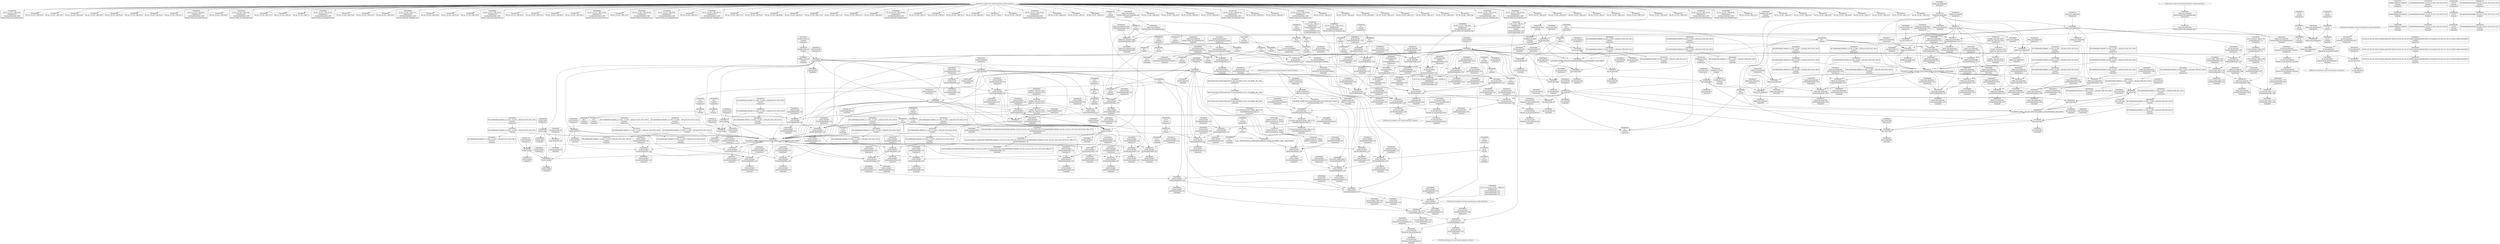 digraph {
	CE0x58b0dc0 [shape=record,shape=Mrecord,label="{CE0x58b0dc0|current_sid:tmp}"]
	CE0x58a3440 [shape=record,shape=Mrecord,label="{CE0x58a3440|80:_i32,_112:_i8*,_:_CRE_16,17_}"]
	CE0x58b2330 [shape=record,shape=Mrecord,label="{CE0x58b2330|ipc_has_perm:type|security/selinux/hooks.c,5133|*SummSink*}"]
	CE0x58b0bc0 [shape=record,shape=Mrecord,label="{CE0x58b0bc0|i64*_getelementptr_inbounds_(_11_x_i64_,_11_x_i64_*___llvm_gcov_ctr125,_i64_0,_i64_0)|*Constant*|*SummSink*}"]
	CE0x6c3ffb0 [shape=record,shape=Mrecord,label="{CE0x6c3ffb0|selinux_sem_semop:tmp2|security/selinux/hooks.c,5475|*SummSource*}"]
	CE0x58d1780 [shape=record,shape=Mrecord,label="{CE0x58d1780|ipc_has_perm:tmp7|security/selinux/hooks.c,5136}"]
	CE0x58ab710 [shape=record,shape=Mrecord,label="{CE0x58ab710|ipc_has_perm:tmp2|*SummSink*}"]
	CE0x58da840 [shape=record,shape=Mrecord,label="{CE0x58da840|current_sid:tmp24|security/selinux/hooks.c,220}"]
	CE0x58a1730 [shape=record,shape=Mrecord,label="{CE0x58a1730|current_sid:tmp2|*SummSource*}"]
	CE0x589abc0 [shape=record,shape=Mrecord,label="{CE0x589abc0|ipc_has_perm:ipc_perms|Function::ipc_has_perm&Arg::ipc_perms::|*SummSource*}"]
	CE0x58f7e80 [shape=record,shape=Mrecord,label="{CE0x58f7e80|get_current:tmp2}"]
	CE0x58a2f60 [shape=record,shape=Mrecord,label="{CE0x58a2f60|80:_i32,_112:_i8*,_:_CRE_54,55_}"]
	CE0x58b1640 [shape=record,shape=Mrecord,label="{CE0x58b1640|GLOBAL:get_current|*Constant*|*SummSource*}"]
	CE0x58e1d90 [shape=record,shape=Mrecord,label="{CE0x58e1d90|current_sid:tmp12|security/selinux/hooks.c,218}"]
	CE0x58d0710 [shape=record,shape=Mrecord,label="{CE0x58d0710|ipc_has_perm:u|security/selinux/hooks.c,5134|*SummSink*}"]
	CE0x58980b0 [shape=record,shape=Mrecord,label="{CE0x58980b0|80:_i32,_112:_i8*,_:_CRE_67,68_}"]
	CE0x58e0e50 [shape=record,shape=Mrecord,label="{CE0x58e0e50|i64*_getelementptr_inbounds_(_11_x_i64_,_11_x_i64_*___llvm_gcov_ctr125,_i64_0,_i64_6)|*Constant*|*SummSink*}"]
	CE0x58ddd40 [shape=record,shape=Mrecord,label="{CE0x58ddd40|current_sid:tmp7|security/selinux/hooks.c,218}"]
	CE0x589d060 [shape=record,shape=Mrecord,label="{CE0x589d060|current_sid:call|security/selinux/hooks.c,218|*SummSource*}"]
	CE0x58a3f00 [shape=record,shape=Mrecord,label="{CE0x58a3f00|selinux_sem_semop:tmp10|security/selinux/hooks.c,5480}"]
	CE0x6c40070 [shape=record,shape=Mrecord,label="{CE0x6c40070|selinux_sem_semop:tmp2|security/selinux/hooks.c,5475|*SummSink*}"]
	CE0x58a0180 [shape=record,shape=Mrecord,label="{CE0x58a0180|selinux_sem_semop:alter|Function::selinux_sem_semop&Arg::alter::|*SummSink*}"]
	CE0x58a87a0 [shape=record,shape=Mrecord,label="{CE0x58a87a0|current_sid:entry|*SummSource*}"]
	CE0x58950b0 [shape=record,shape=Mrecord,label="{CE0x58950b0|80:_i32,_112:_i8*,_:_CRE_136,144_|*MultipleSource*|security/selinux/hooks.c,5480|Function::selinux_sem_semop&Arg::sma::}"]
	CE0x77df950 [shape=record,shape=Mrecord,label="{CE0x77df950|i64_0|*Constant*|*SummSource*}"]
	CE0x58bb680 [shape=record,shape=Mrecord,label="{CE0x58bb680|i64*_getelementptr_inbounds_(_11_x_i64_,_11_x_i64_*___llvm_gcov_ctr125,_i64_0,_i64_8)|*Constant*|*SummSink*}"]
	CE0x58d7e20 [shape=record,shape=Mrecord,label="{CE0x58d7e20|current_sid:tmp21|security/selinux/hooks.c,218|*SummSource*}"]
	CE0x58e4d90 [shape=record,shape=Mrecord,label="{CE0x58e4d90|GLOBAL:lockdep_rcu_suspicious|*Constant*}"]
	CE0x6d72a90 [shape=record,shape=Mrecord,label="{CE0x6d72a90|i64*_getelementptr_inbounds_(_6_x_i64_,_6_x_i64_*___llvm_gcov_ctr323,_i64_0,_i64_0)|*Constant*|*SummSink*}"]
	CE0x58d94e0 [shape=record,shape=Mrecord,label="{CE0x58d94e0|i64*_getelementptr_inbounds_(_2_x_i64_,_2_x_i64_*___llvm_gcov_ctr98,_i64_0,_i64_1)|*Constant*}"]
	CE0x589b550 [shape=record,shape=Mrecord,label="{CE0x589b550|_ret_i32_%call2,_!dbg_!27728|security/selinux/hooks.c,5136|*SummSink*}"]
	CE0x589bf50 [shape=record,shape=Mrecord,label="{CE0x589bf50|ipc_has_perm:tmp1|*SummSink*}"]
	CE0x58dcff0 [shape=record,shape=Mrecord,label="{CE0x58dcff0|i64_5|*Constant*|*SummSink*}"]
	CE0x58b0210 [shape=record,shape=Mrecord,label="{CE0x58b0210|ipc_has_perm:tmp5|security/selinux/hooks.c,5131|*SummSource*}"]
	CE0x58cf430 [shape=record,shape=Mrecord,label="{CE0x58cf430|current_sid:tmp20|security/selinux/hooks.c,218}"]
	CE0x58dd090 [shape=record,shape=Mrecord,label="{CE0x58dd090|current_sid:tmp9|security/selinux/hooks.c,218}"]
	CE0x58d35e0 [shape=record,shape=Mrecord,label="{CE0x58d35e0|avc_has_perm:ssid|Function::avc_has_perm&Arg::ssid::}"]
	CE0x5882210 [shape=record,shape=Mrecord,label="{CE0x5882210|i64*_getelementptr_inbounds_(_6_x_i64_,_6_x_i64_*___llvm_gcov_ctr323,_i64_0,_i64_3)|*Constant*|*SummSink*}"]
	CE0x58a46c0 [shape=record,shape=Mrecord,label="{CE0x58a46c0|i32_48|*Constant*}"]
	CE0x58e6ac0 [shape=record,shape=Mrecord,label="{CE0x58e6ac0|current_sid:tmp14|security/selinux/hooks.c,218}"]
	CE0x58a3da0 [shape=record,shape=Mrecord,label="{CE0x58a3da0|i64*_getelementptr_inbounds_(_6_x_i64_,_6_x_i64_*___llvm_gcov_ctr323,_i64_0,_i64_5)|*Constant*|*SummSource*}"]
	CE0x588bf40 [shape=record,shape=Mrecord,label="{CE0x588bf40|_call_void_mcount()_#3}"]
	CE0x6183690 [shape=record,shape=Mrecord,label="{CE0x6183690|selinux_sem_semop:tmp3|security/selinux/hooks.c,5475|*SummSink*}"]
	CE0x58d1c20 [shape=record,shape=Mrecord,label="{CE0x58d1c20|ipc_has_perm:tmp7|security/selinux/hooks.c,5136|*SummSource*}"]
	CE0x58d1590 [shape=record,shape=Mrecord,label="{CE0x58d1590|0:_i16,_4:_i32,_:_CRE_0,2_|*MultipleSource*|security/selinux/hooks.c,5136|*LoadInst*|security/selinux/hooks.c,5131|security/selinux/hooks.c,5131}"]
	CE0x58e4c90 [shape=record,shape=Mrecord,label="{CE0x58e4c90|i8*_getelementptr_inbounds_(_25_x_i8_,_25_x_i8_*_.str3,_i32_0,_i32_0)|*Constant*|*SummSource*}"]
	CE0x5894d40 [shape=record,shape=Mrecord,label="{CE0x5894d40|80:_i32,_112:_i8*,_:_CRE_120,128_|*MultipleSource*|security/selinux/hooks.c,5480|Function::selinux_sem_semop&Arg::sma::}"]
	CE0x589dda0 [shape=record,shape=Mrecord,label="{CE0x589dda0|i32_0|*Constant*}"]
	CE0x58b1950 [shape=record,shape=Mrecord,label="{CE0x58b1950|get_current:entry}"]
	CE0x5893c90 [shape=record,shape=Mrecord,label="{CE0x5893c90|selinux_sem_semop:if.end|*SummSink*}"]
	CE0x58d4b80 [shape=record,shape=Mrecord,label="{CE0x58d4b80|avc_has_perm:auditdata|Function::avc_has_perm&Arg::auditdata::|*SummSink*}"]
	CE0x58dc960 [shape=record,shape=Mrecord,label="{CE0x58dc960|current_sid:do.end|*SummSource*}"]
	CE0x5890280 [shape=record,shape=Mrecord,label="{CE0x5890280|_call_void_lockdep_rcu_suspicious(i8*_getelementptr_inbounds_(_25_x_i8_,_25_x_i8_*_.str3,_i32_0,_i32_0),_i32_218,_i8*_getelementptr_inbounds_(_45_x_i8_,_45_x_i8_*_.str12,_i32_0,_i32_0))_#10,_!dbg_!27727|security/selinux/hooks.c,218}"]
	CE0x58b4d50 [shape=record,shape=Mrecord,label="{CE0x58b4d50|ipc_has_perm:tmp|*SummSource*}"]
	CE0x58e3da0 [shape=record,shape=Mrecord,label="{CE0x58e3da0|current_sid:do.body|*SummSink*}"]
	CE0x58ad890 [shape=record,shape=Mrecord,label="{CE0x58ad890|selinux_sem_semop:sem_perm|security/selinux/hooks.c,5480|*SummSink*}"]
	CE0x5887640 [shape=record,shape=Mrecord,label="{CE0x5887640|selinux_sem_semop:call|security/selinux/hooks.c,5480|*SummSource*}"]
	CE0x58b0ea0 [shape=record,shape=Mrecord,label="{CE0x58b0ea0|current_sid:tmp|*SummSource*}"]
	CE0x58e0ba0 [shape=record,shape=Mrecord,label="{CE0x58e0ba0|i64*_getelementptr_inbounds_(_11_x_i64_,_11_x_i64_*___llvm_gcov_ctr125,_i64_0,_i64_6)|*Constant*|*SummSource*}"]
	CE0x58a9f70 [shape=record,shape=Mrecord,label="{CE0x58a9f70|80:_i32,_112:_i8*,_:_CRE_34,35_}"]
	CE0x58ded10 [shape=record,shape=Mrecord,label="{CE0x58ded10|GLOBAL:current_sid.__warned|Global_var:current_sid.__warned|*SummSink*}"]
	CE0x58addb0 [shape=record,shape=Mrecord,label="{CE0x58addb0|current_sid:tmp4|security/selinux/hooks.c,218}"]
	CE0x5891890 [shape=record,shape=Mrecord,label="{CE0x5891890|80:_i32,_112:_i8*,_:_CRE_29,30_}"]
	CE0x5899780 [shape=record,shape=Mrecord,label="{CE0x5899780|i32_10|*Constant*|*SummSource*}"]
	CE0x58acc50 [shape=record,shape=Mrecord,label="{CE0x58acc50|80:_i32,_112:_i8*,_:_CRE_61,62_}"]
	CE0x588b030 [shape=record,shape=Mrecord,label="{CE0x588b030|80:_i32,_112:_i8*,_:_CRE_0,1_}"]
	CE0x58922d0 [shape=record,shape=Mrecord,label="{CE0x58922d0|80:_i32,_112:_i8*,_:_CRE_13,14_}"]
	CE0x58a5ab0 [shape=record,shape=Mrecord,label="{CE0x58a5ab0|80:_i32,_112:_i8*,_:_CRE_25,26_}"]
	CE0x58e6cc0 [shape=record,shape=Mrecord,label="{CE0x58e6cc0|current_sid:tmp14|security/selinux/hooks.c,218|*SummSource*}"]
	CE0x58a63a0 [shape=record,shape=Mrecord,label="{CE0x58a63a0|selinux_sem_semop:tmp7|security/selinux/hooks.c,5476}"]
	CE0x5896340 [shape=record,shape=Mrecord,label="{CE0x5896340|80:_i32,_112:_i8*,_:_CRE_45,46_}"]
	CE0x58ac790 [shape=record,shape=Mrecord,label="{CE0x58ac790|80:_i32,_112:_i8*,_:_CRE_57,58_}"]
	CE0x58b4850 [shape=record,shape=Mrecord,label="{CE0x58b4850|_call_void_mcount()_#3|*SummSource*}"]
	CE0x58bb8f0 [shape=record,shape=Mrecord,label="{CE0x58bb8f0|_call_void_mcount()_#3|*SummSink*}"]
	CE0x58a0310 [shape=record,shape=Mrecord,label="{CE0x58a0310|_call_void_mcount()_#3|*SummSink*}"]
	CE0x58947d0 [shape=record,shape=Mrecord,label="{CE0x58947d0|80:_i32,_112:_i8*,_:_CRE_100,102_|*MultipleSource*|security/selinux/hooks.c,5480|Function::selinux_sem_semop&Arg::sma::}"]
	CE0x5894600 [shape=record,shape=Mrecord,label="{CE0x5894600|80:_i32,_112:_i8*,_:_CRE_96,100_|*MultipleSource*|security/selinux/hooks.c,5480|Function::selinux_sem_semop&Arg::sma::}"]
	CE0x58b0360 [shape=record,shape=Mrecord,label="{CE0x58b0360|ipc_has_perm:tmp5|security/selinux/hooks.c,5131|*SummSink*}"]
	CE0x58993a0 [shape=record,shape=Mrecord,label="{CE0x58993a0|i32_0|*Constant*}"]
	CE0x58921a0 [shape=record,shape=Mrecord,label="{CE0x58921a0|80:_i32,_112:_i8*,_:_CRE_12,13_}"]
	CE0x5890690 [shape=record,shape=Mrecord,label="{CE0x5890690|_call_void_mcount()_#3|*SummSource*}"]
	CE0x58d7600 [shape=record,shape=Mrecord,label="{CE0x58d7600|i32_78|*Constant*|*SummSource*}"]
	CE0x5891ce0 [shape=record,shape=Mrecord,label="{CE0x5891ce0|selinux_sem_semop:tmp7|security/selinux/hooks.c,5476|*SummSink*}"]
	CE0x656da30 [shape=record,shape=Mrecord,label="{CE0x656da30|selinux_sem_semop:perms.0}"]
	CE0x5891590 [shape=record,shape=Mrecord,label="{CE0x5891590|80:_i32,_112:_i8*,_:_CRE_26,27_}"]
	CE0x58a7a30 [shape=record,shape=Mrecord,label="{CE0x58a7a30|selinux_sem_semop:tmp6|security/selinux/hooks.c,5476|*SummSource*}"]
	CE0x58d9160 [shape=record,shape=Mrecord,label="{CE0x58d9160|current_sid:tmp23|security/selinux/hooks.c,218|*SummSource*}"]
	CE0x58d4530 [shape=record,shape=Mrecord,label="{CE0x58d4530|avc_has_perm:requested|Function::avc_has_perm&Arg::requested::}"]
	CE0x58bc030 [shape=record,shape=Mrecord,label="{CE0x58bc030|ipc_has_perm:tmp|*SummSink*}"]
	CE0x58d2d70 [shape=record,shape=Mrecord,label="{CE0x58d2d70|i32_(i32,_i32,_i16,_i32,_%struct.common_audit_data*)*_bitcast_(i32_(i32,_i32,_i16,_i32,_%struct.common_audit_data.495*)*_avc_has_perm_to_i32_(i32,_i32,_i16,_i32,_%struct.common_audit_data*)*)|*Constant*|*SummSource*}"]
	CE0x58a2d00 [shape=record,shape=Mrecord,label="{CE0x58a2d00|80:_i32,_112:_i8*,_:_CRE_52,53_}"]
	CE0x58a0110 [shape=record,shape=Mrecord,label="{CE0x58a0110|i64_2|*Constant*}"]
	CE0x58d7590 [shape=record,shape=Mrecord,label="{CE0x58d7590|i32_78|*Constant*|*SummSink*}"]
	CE0x58ab040 [shape=record,shape=Mrecord,label="{CE0x58ab040|i64*_getelementptr_inbounds_(_6_x_i64_,_6_x_i64_*___llvm_gcov_ctr323,_i64_0,_i64_4)|*Constant*|*SummSink*}"]
	CE0x58d8b50 [shape=record,shape=Mrecord,label="{CE0x58d8b50|current_sid:tmp22|security/selinux/hooks.c,218}"]
	CE0x589d490 [shape=record,shape=Mrecord,label="{CE0x589d490|current_sid:land.lhs.true}"]
	CE0x5899890 [shape=record,shape=Mrecord,label="{CE0x5899890|ipc_has_perm:security|security/selinux/hooks.c,5131}"]
	CE0x58ac530 [shape=record,shape=Mrecord,label="{CE0x58ac530|80:_i32,_112:_i8*,_:_CRE_55,56_}"]
	CE0x5896fa0 [shape=record,shape=Mrecord,label="{CE0x5896fa0|i32_3|*Constant*}"]
	CE0x58d0550 [shape=record,shape=Mrecord,label="{CE0x58d0550|ipc_has_perm:u|security/selinux/hooks.c,5134|*SummSource*}"]
	CE0x588b470 [shape=record,shape=Mrecord,label="{CE0x588b470|80:_i32,_112:_i8*,_:_CRE_38,39_}"]
	CE0x587f930 [shape=record,shape=Mrecord,label="{CE0x587f930|current_sid:tmp5|security/selinux/hooks.c,218}"]
	CE0x58a8e40 [shape=record,shape=Mrecord,label="{CE0x58a8e40|80:_i32,_112:_i8*,_:_CRE_7,8_}"]
	CE0x5896c20 [shape=record,shape=Mrecord,label="{CE0x5896c20|current_sid:tobool|security/selinux/hooks.c,218|*SummSink*}"]
	CE0x58e6e40 [shape=record,shape=Mrecord,label="{CE0x58e6e40|current_sid:tmp14|security/selinux/hooks.c,218|*SummSink*}"]
	CE0x58adf60 [shape=record,shape=Mrecord,label="{CE0x58adf60|get_current:tmp3}"]
	CE0x58deb90 [shape=record,shape=Mrecord,label="{CE0x58deb90|GLOBAL:current_sid.__warned|Global_var:current_sid.__warned|*SummSource*}"]
	CE0x656daa0 [shape=record,shape=Mrecord,label="{CE0x656daa0|i32_48|*Constant*|*SummSink*}"]
	CE0x58a1e20 [shape=record,shape=Mrecord,label="{CE0x58a1e20|_call_void_mcount()_#3}"]
	CE0x58a37a0 [shape=record,shape=Mrecord,label="{CE0x58a37a0|80:_i32,_112:_i8*,_:_CRE_19,20_}"]
	CE0x58b5930 [shape=record,shape=Mrecord,label="{CE0x58b5930|i64_5|*Constant*}"]
	CE0x589c900 [shape=record,shape=Mrecord,label="{CE0x589c900|current_sid:tmp6|security/selinux/hooks.c,218|*SummSource*}"]
	CE0x58cf5b0 [shape=record,shape=Mrecord,label="{CE0x58cf5b0|current_sid:tmp20|security/selinux/hooks.c,218|*SummSource*}"]
	CE0x58a3ae0 [shape=record,shape=Mrecord,label="{CE0x58a3ae0|selinux_sem_semop:perms.0|*SummSource*}"]
	CE0x58dd1c0 [shape=record,shape=Mrecord,label="{CE0x58dd1c0|current_sid:tmp9|security/selinux/hooks.c,218|*SummSource*}"]
	CE0x58a7b90 [shape=record,shape=Mrecord,label="{CE0x58a7b90|selinux_sem_semop:tmp6|security/selinux/hooks.c,5476|*SummSink*}"]
	CE0x589cd50 [shape=record,shape=Mrecord,label="{CE0x589cd50|current_sid:call|security/selinux/hooks.c,218}"]
	CE0x58de0e0 [shape=record,shape=Mrecord,label="{CE0x58de0e0|GLOBAL:current_task|Global_var:current_task|*SummSource*}"]
	CE0x58d2850 [shape=record,shape=Mrecord,label="{CE0x58d2850|ipc_has_perm:call2|security/selinux/hooks.c,5136|*SummSource*}"]
	CE0x58e4f80 [shape=record,shape=Mrecord,label="{CE0x58e4f80|GLOBAL:lockdep_rcu_suspicious|*Constant*|*SummSink*}"]
	CE0x5898570 [shape=record,shape=Mrecord,label="{CE0x5898570|80:_i32,_112:_i8*,_:_CRE_71,72_}"]
	CE0x58f7ef0 [shape=record,shape=Mrecord,label="{CE0x58f7ef0|get_current:tmp2|*SummSource*}"]
	CE0x588e670 [shape=record,shape=Mrecord,label="{CE0x588e670|selinux_sem_semop:tmp9|security/selinux/hooks.c,5478|*SummSink*}"]
	CE0x58b2520 [shape=record,shape=Mrecord,label="{CE0x58b2520|0:_i8,_8:_i32,_24:_%struct.selinux_audit_data*,_:_SCMRE_0,1_|*MultipleSource*|security/selinux/hooks.c, 5128|security/selinux/hooks.c,5133}"]
	CE0x58d9c30 [shape=record,shape=Mrecord,label="{CE0x58d9c30|current_sid:sid|security/selinux/hooks.c,220|*SummSink*}"]
	CE0x588a950 [shape=record,shape=Mrecord,label="{CE0x588a950|selinux_sem_semop:entry|*SummSink*}"]
	CE0x589a290 [shape=record,shape=Mrecord,label="{CE0x589a290|_ret_i32_%call,_!dbg_!27725|security/selinux/hooks.c,5480|*SummSource*}"]
	CE0x58d7ca0 [shape=record,shape=Mrecord,label="{CE0x58d7ca0|current_sid:tmp21|security/selinux/hooks.c,218}"]
	CE0x58d2200 [shape=record,shape=Mrecord,label="{CE0x58d2200|ipc_has_perm:tmp8|security/selinux/hooks.c,5136}"]
	CE0x5885e20 [shape=record,shape=Mrecord,label="{CE0x5885e20|selinux_sem_semop:tmp1|*SummSource*}"]
	CE0x58a79c0 [shape=record,shape=Mrecord,label="{CE0x58a79c0|selinux_sem_semop:tmp6|security/selinux/hooks.c,5476}"]
	CE0x588ad70 [shape=record,shape=Mrecord,label="{CE0x588ad70|selinux_sem_semop:tmp1}"]
	CE0x590b530 [shape=record,shape=Mrecord,label="{CE0x590b530|get_current:tmp}"]
	CE0x5895fb0 [shape=record,shape=Mrecord,label="{CE0x5895fb0|80:_i32,_112:_i8*,_:_CRE_42,43_}"]
	CE0x58d3830 [shape=record,shape=Mrecord,label="{CE0x58d3830|avc_has_perm:ssid|Function::avc_has_perm&Arg::ssid::|*SummSource*}"]
	CE0x58d8040 [shape=record,shape=Mrecord,label="{CE0x58d8040|current_sid:tmp21|security/selinux/hooks.c,218|*SummSink*}"]
	CE0x59296a0 [shape=record,shape=Mrecord,label="{CE0x59296a0|%struct.task_struct*_(%struct.task_struct**)*_asm_movq_%gs:$_1:P_,$0_,_r,im,_dirflag_,_fpsr_,_flags_}"]
	CE0x589af10 [shape=record,shape=Mrecord,label="{CE0x589af10|ipc_has_perm:perms|Function::ipc_has_perm&Arg::perms::|*SummSource*}"]
	CE0x58cdcc0 [shape=record,shape=Mrecord,label="{CE0x58cdcc0|i64*_getelementptr_inbounds_(_11_x_i64_,_11_x_i64_*___llvm_gcov_ctr125,_i64_0,_i64_9)|*Constant*}"]
	CE0x589bfe0 [shape=record,shape=Mrecord,label="{CE0x589bfe0|current_sid:if.then|*SummSink*}"]
	CE0x5891210 [shape=record,shape=Mrecord,label="{CE0x5891210|i32_0|*Constant*|*SummSource*}"]
	CE0x58987d0 [shape=record,shape=Mrecord,label="{CE0x58987d0|80:_i32,_112:_i8*,_:_CRE_76,80_|*MultipleSource*|security/selinux/hooks.c,5480|Function::selinux_sem_semop&Arg::sma::}"]
	"CONST[source:2(external),value:2(dynamic)][purpose:{subject}][SrcIdx:3]"
	CE0x58a9e40 [shape=record,shape=Mrecord,label="{CE0x58a9e40|80:_i32,_112:_i8*,_:_CRE_33,34_}"]
	CE0x5891f70 [shape=record,shape=Mrecord,label="{CE0x5891f70|i64*_getelementptr_inbounds_(_6_x_i64_,_6_x_i64_*___llvm_gcov_ctr323,_i64_0,_i64_4)|*Constant*|*SummSource*}"]
	CE0x58adec0 [shape=record,shape=Mrecord,label="{CE0x58adec0|current_sid:tmp4|security/selinux/hooks.c,218|*SummSink*}"]
	CE0x58a5720 [shape=record,shape=Mrecord,label="{CE0x58a5720|80:_i32,_112:_i8*,_:_CRE_22,23_}"]
	CE0x589a7a0 [shape=record,shape=Mrecord,label="{CE0x589a7a0|ipc_has_perm:entry}"]
	CE0x58d8790 [shape=record,shape=Mrecord,label="{CE0x58d8790|current_sid:security|security/selinux/hooks.c,218|*SummSource*}"]
	CE0x58ad110 [shape=record,shape=Mrecord,label="{CE0x58ad110|80:_i32,_112:_i8*,_:_CRE_65,66_}"]
	CE0x589a880 [shape=record,shape=Mrecord,label="{CE0x589a880|ipc_has_perm:entry|*SummSource*}"]
	CE0x5895c20 [shape=record,shape=Mrecord,label="{CE0x5895c20|80:_i32,_112:_i8*,_:_CRE_39,40_}"]
	CE0x589af80 [shape=record,shape=Mrecord,label="{CE0x589af80|ipc_has_perm:perms|Function::ipc_has_perm&Arg::perms::|*SummSink*}"]
	CE0x589e500 [shape=record,shape=Mrecord,label="{CE0x589e500|current_sid:tmp|*SummSink*}"]
	CE0x58cd5e0 [shape=record,shape=Mrecord,label="{CE0x58cd5e0|current_sid:tobool1|security/selinux/hooks.c,218|*SummSource*}"]
	CE0x588fe40 [shape=record,shape=Mrecord,label="{CE0x588fe40|i8_1|*Constant*|*SummSink*}"]
	CE0x58acd80 [shape=record,shape=Mrecord,label="{CE0x58acd80|80:_i32,_112:_i8*,_:_CRE_62,63_}"]
	CE0x5890f80 [shape=record,shape=Mrecord,label="{CE0x5890f80|i64_2|*Constant*|*SummSink*}"]
	CE0x589a6c0 [shape=record,shape=Mrecord,label="{CE0x589a6c0|GLOBAL:ipc_has_perm|*Constant*|*SummSink*}"]
	CE0x58d81b0 [shape=record,shape=Mrecord,label="{CE0x58d81b0|i32_22|*Constant*|*SummSource*}"]
	CE0x58cfb20 [shape=record,shape=Mrecord,label="{CE0x58cfb20|current_sid:call4|security/selinux/hooks.c,218}"]
	CE0x589b7c0 [shape=record,shape=Mrecord,label="{CE0x589b7c0|current_sid:tobool|security/selinux/hooks.c,218|*SummSource*}"]
	CE0x58de370 [shape=record,shape=Mrecord,label="{CE0x58de370|GLOBAL:__llvm_gcov_ctr125|Global_var:__llvm_gcov_ctr125|*SummSink*}"]
	CE0x5895d50 [shape=record,shape=Mrecord,label="{CE0x5895d50|80:_i32,_112:_i8*,_:_CRE_40,41_}"]
	CE0x589d3d0 [shape=record,shape=Mrecord,label="{CE0x589d3d0|current_sid:bb|*SummSink*}"]
	CE0x58a5850 [shape=record,shape=Mrecord,label="{CE0x58a5850|80:_i32,_112:_i8*,_:_CRE_23,24_}"]
	CE0x58b5290 [shape=record,shape=Mrecord,label="{CE0x58b5290|current_sid:tobool1|security/selinux/hooks.c,218|*SummSink*}"]
	CE0x58b1270 [shape=record,shape=Mrecord,label="{CE0x58b1270|current_sid:call4|security/selinux/hooks.c,218|*SummSink*}"]
	CE0x58d38d0 [shape=record,shape=Mrecord,label="{CE0x58d38d0|avc_has_perm:ssid|Function::avc_has_perm&Arg::ssid::|*SummSink*}"]
	CE0x58d4150 [shape=record,shape=Mrecord,label="{CE0x58d4150|avc_has_perm:tclass|Function::avc_has_perm&Arg::tclass::|*SummSink*}"]
	CE0x58a16c0 [shape=record,shape=Mrecord,label="{CE0x58a16c0|current_sid:tmp2}"]
	CE0x58dc840 [shape=record,shape=Mrecord,label="{CE0x58dc840|current_sid:do.end}"]
	CE0x58d3370 [shape=record,shape=Mrecord,label="{CE0x58d3370|avc_has_perm:entry|*SummSink*}"]
	CE0x589dbc0 [shape=record,shape=Mrecord,label="{CE0x589dbc0|ipc_has_perm:bb|*SummSource*}"]
	CE0x58b4ab0 [shape=record,shape=Mrecord,label="{CE0x58b4ab0|i64*_getelementptr_inbounds_(_2_x_i64_,_2_x_i64_*___llvm_gcov_ctr294,_i64_0,_i64_0)|*Constant*|*SummSink*}"]
	CE0x58d0400 [shape=record,shape=Mrecord,label="{CE0x58d0400|ipc_has_perm:ipc_id|security/selinux/hooks.c,5134}"]
	CE0x591caf0 [shape=record,shape=Mrecord,label="{CE0x591caf0|get_current:tmp|*SummSink*}"]
	CE0x58874a0 [shape=record,shape=Mrecord,label="{CE0x58874a0|selinux_sem_semop:call|security/selinux/hooks.c,5480}"]
	CE0x58d8f40 [shape=record,shape=Mrecord,label="{CE0x58d8f40|current_sid:tmp22|security/selinux/hooks.c,218|*SummSink*}"]
	CE0x58939a0 [shape=record,shape=Mrecord,label="{CE0x58939a0|get_current:tmp1|*SummSink*}"]
	CE0x58938a0 [shape=record,shape=Mrecord,label="{CE0x58938a0|i64*_getelementptr_inbounds_(_6_x_i64_,_6_x_i64_*___llvm_gcov_ctr323,_i64_0,_i64_0)|*Constant*}"]
	CE0x58a8830 [shape=record,shape=Mrecord,label="{CE0x58a8830|current_sid:entry|*SummSink*}"]
	CE0x58e18e0 [shape=record,shape=Mrecord,label="{CE0x58e18e0|current_sid:tmp11|security/selinux/hooks.c,218}"]
	CE0x58d4ec0 [shape=record,shape=Mrecord,label="{CE0x58d4ec0|_ret_i32_%retval.0,_!dbg_!27728|security/selinux/avc.c,775|*SummSink*}"]
	CE0x58b5620 [shape=record,shape=Mrecord,label="{CE0x58b5620|i64_4|*Constant*|*SummSource*}"]
	CE0x58e4d20 [shape=record,shape=Mrecord,label="{CE0x58e4d20|i8*_getelementptr_inbounds_(_25_x_i8_,_25_x_i8_*_.str3,_i32_0,_i32_0)|*Constant*|*SummSink*}"]
	CE0x58a2aa0 [shape=record,shape=Mrecord,label="{CE0x58a2aa0|80:_i32,_112:_i8*,_:_CRE_50,51_}"]
	CE0x58dd6b0 [shape=record,shape=Mrecord,label="{CE0x58dd6b0|current_sid:tmp10|security/selinux/hooks.c,218|*SummSink*}"]
	CE0x589a950 [shape=record,shape=Mrecord,label="{CE0x589a950|ipc_has_perm:entry|*SummSink*}"]
	CE0x58ae1c0 [shape=record,shape=Mrecord,label="{CE0x58ae1c0|i64*_getelementptr_inbounds_(_2_x_i64_,_2_x_i64_*___llvm_gcov_ctr294,_i64_0,_i64_1)|*Constant*|*SummSink*}"]
	"CONST[source:0(mediator),value:2(dynamic)][purpose:{object}]"
	CE0x58bb200 [shape=record,shape=Mrecord,label="{CE0x58bb200|i1_true|*Constant*}"]
	CE0x58941f0 [shape=record,shape=Mrecord,label="{CE0x58941f0|80:_i32,_112:_i8*,_:_CRE_88,92_|*MultipleSource*|security/selinux/hooks.c,5480|Function::selinux_sem_semop&Arg::sma::}"]
	CE0x58a0420 [shape=record,shape=Mrecord,label="{CE0x58a0420|ipc_has_perm:call|security/selinux/hooks.c,5129}"]
	CE0x58d4a30 [shape=record,shape=Mrecord,label="{CE0x58d4a30|avc_has_perm:auditdata|Function::avc_has_perm&Arg::auditdata::|*SummSource*}"]
	CE0x58e4020 [shape=record,shape=Mrecord,label="{CE0x58e4020|current_sid:if.then|*SummSource*}"]
	CE0x588f240 [shape=record,shape=Mrecord,label="{CE0x588f240|selinux_sem_semop:tmp8|security/selinux/hooks.c,5478}"]
	CE0x5890b60 [shape=record,shape=Mrecord,label="{CE0x5890b60|selinux_sem_semop:tmp4|security/selinux/hooks.c,5475|*SummSink*}"]
	CE0x58b21c0 [shape=record,shape=Mrecord,label="{CE0x58b21c0|ipc_has_perm:type|security/selinux/hooks.c,5133|*SummSource*}"]
	CE0x515d130 [shape=record,shape=Mrecord,label="{CE0x515d130|selinux_sem_semop:tmp3|security/selinux/hooks.c,5475|*SummSource*}"]
	CE0x58ce4c0 [shape=record,shape=Mrecord,label="{CE0x58ce4c0|current_sid:tmp17|security/selinux/hooks.c,218|*SummSink*}"]
	CE0x58a8ad0 [shape=record,shape=Mrecord,label="{CE0x58a8ad0|_ret_i32_%tmp24,_!dbg_!27742|security/selinux/hooks.c,220|*SummSource*}"]
	CE0x58adc30 [shape=record,shape=Mrecord,label="{CE0x58adc30|i64_0|*Constant*}"]
	CE0x58de4a0 [shape=record,shape=Mrecord,label="{CE0x58de4a0|GLOBAL:__llvm_gcov_ctr125|Global_var:__llvm_gcov_ctr125|*SummSource*}"]
	CE0x58afa20 [shape=record,shape=Mrecord,label="{CE0x58afa20|ipc_has_perm:tmp4|*LoadInst*|security/selinux/hooks.c,5131|*SummSink*}"]
	CE0x58e3cd0 [shape=record,shape=Mrecord,label="{CE0x58e3cd0|current_sid:do.body|*SummSource*}"]
	CE0x58aceb0 [shape=record,shape=Mrecord,label="{CE0x58aceb0|80:_i32,_112:_i8*,_:_CRE_63,64_}"]
	CE0x589c210 [shape=record,shape=Mrecord,label="{CE0x589c210|i64*_getelementptr_inbounds_(_11_x_i64_,_11_x_i64_*___llvm_gcov_ctr125,_i64_0,_i64_0)|*Constant*|*SummSource*}"]
	CE0x588e3b0 [shape=record,shape=Mrecord,label="{CE0x588e3b0|i32_16|*Constant*}"]
	CE0x58a7780 [shape=record,shape=Mrecord,label="{CE0x58a7780|selinux_sem_semop:entry}"]
	CE0x5899600 [shape=record,shape=Mrecord,label="{CE0x5899600|i32_10|*Constant*}"]
	CE0x589e160 [shape=record,shape=Mrecord,label="{CE0x589e160|get_current:tmp3|*SummSink*}"]
	CE0x587fe00 [shape=record,shape=Mrecord,label="{CE0x587fe00|current_sid:tmp15|security/selinux/hooks.c,218|*SummSource*}"]
	CE0x5894400 [shape=record,shape=Mrecord,label="{CE0x5894400|80:_i32,_112:_i8*,_:_CRE_92,96_|*MultipleSource*|security/selinux/hooks.c,5480|Function::selinux_sem_semop&Arg::sma::}"]
	CE0x58d7520 [shape=record,shape=Mrecord,label="{CE0x58d7520|i32_78|*Constant*}"]
	CE0x58da160 [shape=record,shape=Mrecord,label="{CE0x58da160|get_current:bb}"]
	CE0x58a4550 [shape=record,shape=Mrecord,label="{CE0x58a4550|i32_48|*Constant*|*SummSource*}"]
	CE0x5890360 [shape=record,shape=Mrecord,label="{CE0x5890360|_call_void_lockdep_rcu_suspicious(i8*_getelementptr_inbounds_(_25_x_i8_,_25_x_i8_*_.str3,_i32_0,_i32_0),_i32_218,_i8*_getelementptr_inbounds_(_45_x_i8_,_45_x_i8_*_.str12,_i32_0,_i32_0))_#10,_!dbg_!27727|security/selinux/hooks.c,218|*SummSink*}"]
	CE0x58dad10 [shape=record,shape=Mrecord,label="{CE0x58dad10|get_current:bb|*SummSource*}"]
	CE0x58a2090 [shape=record,shape=Mrecord,label="{CE0x58a2090|_call_void_mcount()_#3|*SummSource*}"]
	CE0x5898440 [shape=record,shape=Mrecord,label="{CE0x5898440|80:_i32,_112:_i8*,_:_CRE_70,71_}"]
	CE0x58911a0 [shape=record,shape=Mrecord,label="{CE0x58911a0|i32_0|*Constant*}"]
	CE0x5883110 [shape=record,shape=Mrecord,label="{CE0x5883110|COLLAPSED:_GCMRE___llvm_gcov_ctr323_internal_global_6_x_i64_zeroinitializer:_elem_0:default:}"]
	CE0x58d7720 [shape=record,shape=Mrecord,label="{CE0x58d7720|current_sid:cred|security/selinux/hooks.c,218}"]
	CE0x58dab60 [shape=record,shape=Mrecord,label="{CE0x58dab60|current_sid:tmp24|security/selinux/hooks.c,220|*SummSink*}"]
	CE0x58935a0 [shape=record,shape=Mrecord,label="{CE0x58935a0|get_current:tmp1|*SummSource*}"]
	CE0x58886f0 [shape=record,shape=Mrecord,label="{CE0x58886f0|80:_i32,_112:_i8*,_:_CRE_4,5_}"]
	CE0x588b190 [shape=record,shape=Mrecord,label="{CE0x588b190|80:_i32,_112:_i8*,_:_CRE_1,2_}"]
	CE0x58b53c0 [shape=record,shape=Mrecord,label="{CE0x58b53c0|i64_4|*Constant*}"]
	CE0x58d3be0 [shape=record,shape=Mrecord,label="{CE0x58d3be0|avc_has_perm:tsid|Function::avc_has_perm&Arg::tsid::|*SummSource*}"]
	CE0x58aecf0 [shape=record,shape=Mrecord,label="{CE0x58aecf0|i64*_getelementptr_inbounds_(_11_x_i64_,_11_x_i64_*___llvm_gcov_ctr125,_i64_0,_i64_1)|*Constant*}"]
	CE0x58ab630 [shape=record,shape=Mrecord,label="{CE0x58ab630|ipc_has_perm:tmp2}"]
	CE0x58d2670 [shape=record,shape=Mrecord,label="{CE0x58d2670|ipc_has_perm:call2|security/selinux/hooks.c,5136}"]
	CE0x5886620 [shape=record,shape=Mrecord,label="{CE0x5886620|80:_i32,_112:_i8*,_:_CRE_144,152_|*MultipleSource*|security/selinux/hooks.c,5480|Function::selinux_sem_semop&Arg::sma::}"]
	CE0x5887bc0 [shape=record,shape=Mrecord,label="{CE0x5887bc0|_ret_i32_%call,_!dbg_!27725|security/selinux/hooks.c,5480}"]
	CE0x58b4fd0 [shape=record,shape=Mrecord,label="{CE0x58b4fd0|current_sid:land.lhs.true2|*SummSink*}"]
	CE0x58872d0 [shape=record,shape=Mrecord,label="{CE0x58872d0|GLOBAL:ipc_has_perm|*Constant*}"]
	CE0x588f850 [shape=record,shape=Mrecord,label="{CE0x588f850|current_sid:tmp3|*SummSource*}"]
	CE0x58ceec0 [shape=record,shape=Mrecord,label="{CE0x58ceec0|i64*_getelementptr_inbounds_(_11_x_i64_,_11_x_i64_*___llvm_gcov_ctr125,_i64_0,_i64_10)|*Constant*}"]
	CE0x61837e0 [shape=record,shape=Mrecord,label="{CE0x61837e0|selinux_sem_semop:tmp4|security/selinux/hooks.c,5475|*SummSource*}"]
	CE0x58bbb00 [shape=record,shape=Mrecord,label="{CE0x58bbb00|i64*_getelementptr_inbounds_(_2_x_i64_,_2_x_i64_*___llvm_gcov_ctr294,_i64_0,_i64_1)|*Constant*|*SummSource*}"]
	CE0x589ef40 [shape=record,shape=Mrecord,label="{CE0x589ef40|ipc_has_perm:tmp3}"]
	CE0x58cd210 [shape=record,shape=Mrecord,label="{CE0x58cd210|current_sid:tobool1|security/selinux/hooks.c,218}"]
	CE0x589d260 [shape=record,shape=Mrecord,label="{CE0x589d260|current_sid:bb}"]
	CE0x6183770 [shape=record,shape=Mrecord,label="{CE0x6183770|selinux_sem_semop:tmp4|security/selinux/hooks.c,5475}"]
	"CONST[source:1(input),value:2(dynamic)][purpose:{operation}][SrcIdx:1]"
	CE0x58a2710 [shape=record,shape=Mrecord,label="{CE0x58a2710|80:_i32,_112:_i8*,_:_CRE_47,48_}"]
	CE0x5895af0 [shape=record,shape=Mrecord,label="{CE0x5895af0|selinux_sem_semop:call|security/selinux/hooks.c,5480|*SummSink*}"]
	CE0x58d1e00 [shape=record,shape=Mrecord,label="{CE0x58d1e00|ipc_has_perm:tmp7|security/selinux/hooks.c,5136|*SummSink*}"]
	CE0x588faf0 [shape=record,shape=Mrecord,label="{CE0x588faf0|i8_1|*Constant*}"]
	CE0x6f1b350 [shape=record,shape=Mrecord,label="{CE0x6f1b350|GLOBAL:__llvm_gcov_ctr323|Global_var:__llvm_gcov_ctr323|*SummSource*}"]
	CE0x58a9d50 [shape=record,shape=Mrecord,label="{CE0x58a9d50|80:_i32,_112:_i8*,_:_CRE_32,33_}"]
	CE0x58e2ad0 [shape=record,shape=Mrecord,label="{CE0x58e2ad0|i32_218|*Constant*|*SummSource*}"]
	CE0x5899820 [shape=record,shape=Mrecord,label="{CE0x5899820|ipc_has_perm:tmp4|*LoadInst*|security/selinux/hooks.c,5131}"]
	CE0x58dd530 [shape=record,shape=Mrecord,label="{CE0x58dd530|current_sid:tmp10|security/selinux/hooks.c,218|*SummSource*}"]
	CE0x58ccee0 [shape=record,shape=Mrecord,label="{CE0x58ccee0|0:_i8,_:_GCMR_current_sid.__warned_internal_global_i8_0,_section_.data.unlikely_,_align_1:_elem_0:default:}"]
	CE0x58aa0a0 [shape=record,shape=Mrecord,label="{CE0x58aa0a0|80:_i32,_112:_i8*,_:_CRE_35,36_}"]
	CE0x58d8830 [shape=record,shape=Mrecord,label="{CE0x58d8830|current_sid:security|security/selinux/hooks.c,218|*SummSink*}"]
	CE0x58d4780 [shape=record,shape=Mrecord,label="{CE0x58d4780|avc_has_perm:requested|Function::avc_has_perm&Arg::requested::|*SummSink*}"]
	CE0x58986a0 [shape=record,shape=Mrecord,label="{CE0x58986a0|80:_i32,_112:_i8*,_:_CRE_72,73_|*MultipleSource*|security/selinux/hooks.c,5480|Function::selinux_sem_semop&Arg::sma::}"]
	CE0x58dafc0 [shape=record,shape=Mrecord,label="{CE0x58dafc0|i64*_getelementptr_inbounds_(_2_x_i64_,_2_x_i64_*___llvm_gcov_ctr98,_i64_0,_i64_0)|*Constant*|*SummSource*}"]
	"CONST[source:0(mediator),value:0(static)][purpose:{operation}]"
	CE0x58d0cc0 [shape=record,shape=Mrecord,label="{CE0x58d0cc0|ipc_has_perm:sid1|security/selinux/hooks.c,5136}"]
	CE0x588d8e0 [shape=record,shape=Mrecord,label="{CE0x588d8e0|i64_0|*Constant*}"]
	CE0x58ddeb0 [shape=record,shape=Mrecord,label="{CE0x58ddeb0|current_sid:tmp7|security/selinux/hooks.c,218|*SummSource*}"]
	CE0x58a17a0 [shape=record,shape=Mrecord,label="{CE0x58a17a0|current_sid:tmp2|*SummSink*}"]
	CE0x58ac8c0 [shape=record,shape=Mrecord,label="{CE0x58ac8c0|80:_i32,_112:_i8*,_:_CRE_58,59_}"]
	CE0x589bbd0 [shape=record,shape=Mrecord,label="{CE0x589bbd0|ipc_has_perm:tmp1}"]
	CE0x5896af0 [shape=record,shape=Mrecord,label="{CE0x5896af0|current_sid:tobool|security/selinux/hooks.c,218}"]
	CE0x58b13a0 [shape=record,shape=Mrecord,label="{CE0x58b13a0|GLOBAL:get_current|*Constant*}"]
	CE0x58ae950 [shape=record,shape=Mrecord,label="{CE0x58ae950|i64*_getelementptr_inbounds_(_2_x_i64_,_2_x_i64_*___llvm_gcov_ctr294,_i64_0,_i64_1)|*Constant*}"]
	CE0x58e4a40 [shape=record,shape=Mrecord,label="{CE0x58e4a40|i8*_getelementptr_inbounds_(_25_x_i8_,_25_x_i8_*_.str3,_i32_0,_i32_0)|*Constant*}"]
	CE0x58b10f0 [shape=record,shape=Mrecord,label="{CE0x58b10f0|current_sid:call4|security/selinux/hooks.c,218|*SummSource*}"]
	CE0x58882c0 [shape=record,shape=Mrecord,label="{CE0x58882c0|ipc_has_perm:bb|*SummSink*}"]
	CE0x589a650 [shape=record,shape=Mrecord,label="{CE0x589a650|GLOBAL:ipc_has_perm|*Constant*|*SummSource*}"]
	CE0x58aa300 [shape=record,shape=Mrecord,label="{CE0x58aa300|80:_i32,_112:_i8*,_:_CRE_37,38_}"]
	CE0x589aa30 [shape=record,shape=Mrecord,label="{CE0x589aa30|ipc_has_perm:perms|Function::ipc_has_perm&Arg::perms::}"]
	CE0x58e4f10 [shape=record,shape=Mrecord,label="{CE0x58e4f10|GLOBAL:lockdep_rcu_suspicious|*Constant*|*SummSource*}"]
	CE0x58dcf20 [shape=record,shape=Mrecord,label="{CE0x58dcf20|i64_5|*Constant*|*SummSource*}"]
	CE0x58902f0 [shape=record,shape=Mrecord,label="{CE0x58902f0|_call_void_lockdep_rcu_suspicious(i8*_getelementptr_inbounds_(_25_x_i8_,_25_x_i8_*_.str3,_i32_0,_i32_0),_i32_218,_i8*_getelementptr_inbounds_(_45_x_i8_,_45_x_i8_*_.str12,_i32_0,_i32_0))_#10,_!dbg_!27727|security/selinux/hooks.c,218|*SummSource*}"]
	CE0x58a5980 [shape=record,shape=Mrecord,label="{CE0x58a5980|80:_i32,_112:_i8*,_:_CRE_24,25_}"]
	CE0x58949a0 [shape=record,shape=Mrecord,label="{CE0x58949a0|80:_i32,_112:_i8*,_:_CRE_104,112_|*MultipleSource*|security/selinux/hooks.c,5480|Function::selinux_sem_semop&Arg::sma::}"]
	CE0x58d42c0 [shape=record,shape=Mrecord,label="{CE0x58d42c0|_ret_i32_%retval.0,_!dbg_!27728|security/selinux/avc.c,775}"]
	CE0x58e0910 [shape=record,shape=Mrecord,label="{CE0x58e0910|i64*_getelementptr_inbounds_(_11_x_i64_,_11_x_i64_*___llvm_gcov_ctr125,_i64_0,_i64_6)|*Constant*}"]
	CE0x58dc770 [shape=record,shape=Mrecord,label="{CE0x58dc770|current_sid:land.lhs.true|*SummSink*}"]
	CE0x58cf2a0 [shape=record,shape=Mrecord,label="{CE0x58cf2a0|i64*_getelementptr_inbounds_(_11_x_i64_,_11_x_i64_*___llvm_gcov_ctr125,_i64_0,_i64_10)|*Constant*|*SummSource*}"]
	CE0x5891a10 [shape=record,shape=Mrecord,label="{CE0x5891a10|80:_i32,_112:_i8*,_:_CRE_30,31_}"]
	CE0x58bc0a0 [shape=record,shape=Mrecord,label="{CE0x58bc0a0|i64_1|*Constant*}"]
	CE0x58de270 [shape=record,shape=Mrecord,label="{CE0x58de270|get_current:tmp|*SummSource*}"]
	CE0x58dfa70 [shape=record,shape=Mrecord,label="{CE0x58dfa70|i64*_getelementptr_inbounds_(_11_x_i64_,_11_x_i64_*___llvm_gcov_ctr125,_i64_0,_i64_1)|*Constant*|*SummSource*}"]
	CE0x58d4d00 [shape=record,shape=Mrecord,label="{CE0x58d4d00|_ret_i32_%retval.0,_!dbg_!27728|security/selinux/avc.c,775|*SummSource*}"]
	CE0x58a0830 [shape=record,shape=Mrecord,label="{CE0x58a0830|selinux_sem_semop:tmp3|security/selinux/hooks.c,5475}"]
	CE0x588e420 [shape=record,shape=Mrecord,label="{CE0x588e420|selinux_sem_semop:tmp9|security/selinux/hooks.c,5478}"]
	CE0x58cd0a0 [shape=record,shape=Mrecord,label="{CE0x58cd0a0|current_sid:tmp8|security/selinux/hooks.c,218|*SummSource*}"]
	CE0x58830a0 [shape=record,shape=Mrecord,label="{CE0x58830a0|selinux_sem_semop:tmp}"]
	CE0x5897280 [shape=record,shape=Mrecord,label="{CE0x5897280|ipc_has_perm:key|security/selinux/hooks.c,5134|*SummSource*}"]
	CE0x58dfc30 [shape=record,shape=Mrecord,label="{CE0x58dfc30|i64*_getelementptr_inbounds_(_11_x_i64_,_11_x_i64_*___llvm_gcov_ctr125,_i64_0,_i64_1)|*Constant*|*SummSink*}"]
	CE0x58d97f0 [shape=record,shape=Mrecord,label="{CE0x58d97f0|i32_1|*Constant*}"]
	CE0x58a8440 [shape=record,shape=Mrecord,label="{CE0x58a8440|GLOBAL:current_sid|*Constant*|*SummSource*}"]
	CE0x58cde90 [shape=record,shape=Mrecord,label="{CE0x58cde90|i64*_getelementptr_inbounds_(_11_x_i64_,_11_x_i64_*___llvm_gcov_ctr125,_i64_0,_i64_9)|*Constant*|*SummSource*}"]
	CE0x587fd20 [shape=record,shape=Mrecord,label="{CE0x587fd20|i64*_getelementptr_inbounds_(_11_x_i64_,_11_x_i64_*___llvm_gcov_ctr125,_i64_0,_i64_8)|*Constant*}"]
	CE0x58a2bd0 [shape=record,shape=Mrecord,label="{CE0x58a2bd0|80:_i32,_112:_i8*,_:_CRE_51,52_}"]
	CE0x58b1bb0 [shape=record,shape=Mrecord,label="{CE0x58b1bb0|_ret_%struct.task_struct*_%tmp4,_!dbg_!27714|./arch/x86/include/asm/current.h,14|*SummSource*}"]
	CE0x5897f80 [shape=record,shape=Mrecord,label="{CE0x5897f80|80:_i32,_112:_i8*,_:_CRE_66,67_}"]
	CE0x58e1ae0 [shape=record,shape=Mrecord,label="{CE0x58e1ae0|current_sid:tmp11|security/selinux/hooks.c,218|*SummSource*}"]
	CE0x58a4420 [shape=record,shape=Mrecord,label="{CE0x58a4420|i32_16|*Constant*|*SummSource*}"]
	CE0x58ae8b0 [shape=record,shape=Mrecord,label="{CE0x58ae8b0|i32_1|*Constant*|*SummSink*}"]
	CE0x58917b0 [shape=record,shape=Mrecord,label="{CE0x58917b0|80:_i32,_112:_i8*,_:_CRE_28,29_}"]
	CE0x5886d60 [shape=record,shape=Mrecord,label="{CE0x5886d60|80:_i32,_112:_i8*,_:_CRE_176,184_|*MultipleSource*|security/selinux/hooks.c,5480|Function::selinux_sem_semop&Arg::sma::}"]
	CE0x5892530 [shape=record,shape=Mrecord,label="{CE0x5892530|80:_i32,_112:_i8*,_:_CRE_15,16_}"]
	CE0x58bb3d0 [shape=record,shape=Mrecord,label="{CE0x58bb3d0|i1_true|*Constant*|*SummSource*}"]
	CE0x5886f30 [shape=record,shape=Mrecord,label="{CE0x5886f30|80:_i32,_112:_i8*,_:_CRE_184,188_|*MultipleSource*|security/selinux/hooks.c,5480|Function::selinux_sem_semop&Arg::sma::}"]
	CE0x589acd0 [shape=record,shape=Mrecord,label="{CE0x589acd0|ipc_has_perm:ipc_perms|Function::ipc_has_perm&Arg::ipc_perms::|*SummSink*}"]
	CE0x5898ba0 [shape=record,shape=Mrecord,label="{CE0x5898ba0|80:_i32,_112:_i8*,_:_CRE_84,88_|*MultipleSource*|security/selinux/hooks.c,5480|Function::selinux_sem_semop&Arg::sma::}"]
	CE0x5892400 [shape=record,shape=Mrecord,label="{CE0x5892400|80:_i32,_112:_i8*,_:_CRE_14,15_}"]
	CE0x5885ed0 [shape=record,shape=Mrecord,label="{CE0x5885ed0|selinux_sem_semop:if.else}"]
	CE0x58ae780 [shape=record,shape=Mrecord,label="{CE0x58ae780|i32_1|*Constant*|*SummSource*}"]
	CE0x58ceb70 [shape=record,shape=Mrecord,label="{CE0x58ceb70|current_sid:tmp19|security/selinux/hooks.c,218}"]
	CE0x589b6c0 [shape=record,shape=Mrecord,label="{CE0x589b6c0|_ret_i32_%call,_!dbg_!27725|security/selinux/hooks.c,5480|*SummSink*}"]
	CE0x589d2d0 [shape=record,shape=Mrecord,label="{CE0x589d2d0|current_sid:bb|*SummSource*}"]
	CE0x58cd430 [shape=record,shape=Mrecord,label="{CE0x58cd430|current_sid:tmp8|security/selinux/hooks.c,218|*SummSink*}"]
	CE0x58cdba0 [shape=record,shape=Mrecord,label="{CE0x58cdba0|i8_4|*Constant*|*SummSink*}"]
	CE0x587fe70 [shape=record,shape=Mrecord,label="{CE0x587fe70|current_sid:tmp15|security/selinux/hooks.c,218|*SummSink*}"]
	CE0x58d9970 [shape=record,shape=Mrecord,label="{CE0x58d9970|current_sid:sid|security/selinux/hooks.c,220}"]
	CE0x5886b90 [shape=record,shape=Mrecord,label="{CE0x5886b90|80:_i32,_112:_i8*,_:_CRE_168,176_|*MultipleSource*|security/selinux/hooks.c,5480|Function::selinux_sem_semop&Arg::sma::}"]
	CE0x58b48f0 [shape=record,shape=Mrecord,label="{CE0x58b48f0|_call_void_mcount()_#3|*SummSink*}"]
	CE0x5892080 [shape=record,shape=Mrecord,label="{CE0x5892080|80:_i32,_112:_i8*,_:_CRE_11,12_}"]
	CE0x58a38d0 [shape=record,shape=Mrecord,label="{CE0x58a38d0|80:_i32,_112:_i8*,_:_CRE_20,21_}"]
	CE0x5899990 [shape=record,shape=Mrecord,label="{CE0x5899990|ipc_has_perm:security|security/selinux/hooks.c,5131|*SummSource*}"]
	CE0x589e570 [shape=record,shape=Mrecord,label="{CE0x589e570|i64_1|*Constant*}"]
	CE0x588fcc0 [shape=record,shape=Mrecord,label="{CE0x588fcc0|i8_1|*Constant*|*SummSource*}"]
	CE0x58a6330 [shape=record,shape=Mrecord,label="{CE0x58a6330|i64*_getelementptr_inbounds_(_6_x_i64_,_6_x_i64_*___llvm_gcov_ctr323,_i64_0,_i64_4)|*Constant*}"]
	CE0x58d29d0 [shape=record,shape=Mrecord,label="{CE0x58d29d0|ipc_has_perm:call2|security/selinux/hooks.c,5136|*SummSink*}"]
	CE0x58afb90 [shape=record,shape=Mrecord,label="{CE0x58afb90|ipc_has_perm:tmp5|security/selinux/hooks.c,5131}"]
	CE0x58e1c60 [shape=record,shape=Mrecord,label="{CE0x58e1c60|current_sid:tmp11|security/selinux/hooks.c,218|*SummSink*}"]
	CE0x58b17c0 [shape=record,shape=Mrecord,label="{CE0x58b17c0|GLOBAL:get_current|*Constant*|*SummSink*}"]
	CE0x58981e0 [shape=record,shape=Mrecord,label="{CE0x58981e0|80:_i32,_112:_i8*,_:_CRE_68,69_}"]
	CE0x58d3d10 [shape=record,shape=Mrecord,label="{CE0x58d3d10|avc_has_perm:tsid|Function::avc_has_perm&Arg::tsid::|*SummSink*}"]
	CE0x58ce6d0 [shape=record,shape=Mrecord,label="{CE0x58ce6d0|current_sid:tmp18|security/selinux/hooks.c,218}"]
	CE0x58a2e30 [shape=record,shape=Mrecord,label="{CE0x58a2e30|80:_i32,_112:_i8*,_:_CRE_53,54_}"]
	CE0x589ab50 [shape=record,shape=Mrecord,label="{CE0x589ab50|ipc_has_perm:ipc_perms|Function::ipc_has_perm&Arg::ipc_perms::}"]
	CE0x58f3690 [shape=record,shape=Mrecord,label="{CE0x58f3690|get_current:tmp4|./arch/x86/include/asm/current.h,14|*SummSource*}"]
	CE0x58bb780 [shape=record,shape=Mrecord,label="{CE0x58bb780|ipc_has_perm:ad|security/selinux/hooks.c, 5128|*SummSource*}"]
	CE0x58b5c50 [shape=record,shape=Mrecord,label="{CE0x58b5c50|i64*_getelementptr_inbounds_(_2_x_i64_,_2_x_i64_*___llvm_gcov_ctr98,_i64_0,_i64_1)|*Constant*|*SummSource*}"]
	CE0x58dd290 [shape=record,shape=Mrecord,label="{CE0x58dd290|current_sid:tmp9|security/selinux/hooks.c,218|*SummSink*}"]
	CE0x58d2ea0 [shape=record,shape=Mrecord,label="{CE0x58d2ea0|i32_(i32,_i32,_i16,_i32,_%struct.common_audit_data*)*_bitcast_(i32_(i32,_i32,_i16,_i32,_%struct.common_audit_data.495*)*_avc_has_perm_to_i32_(i32,_i32,_i16,_i32,_%struct.common_audit_data*)*)|*Constant*|*SummSink*}"]
	CE0x58add40 [shape=record,shape=Mrecord,label="{CE0x58add40|i64_3|*Constant*|*SummSink*}"]
	CE0x58d0b20 [shape=record,shape=Mrecord,label="{CE0x58d0b20|ipc_has_perm:ipc_id|security/selinux/hooks.c,5134|*SummSink*}"]
	CE0x5897cf0 [shape=record,shape=Mrecord,label="{CE0x5897cf0|GLOBAL:current_sid.__warned|Global_var:current_sid.__warned}"]
	CE0x5891680 [shape=record,shape=Mrecord,label="{CE0x5891680|80:_i32,_112:_i8*,_:_CRE_27,28_}"]
	CE0x58a3540 [shape=record,shape=Mrecord,label="{CE0x58a3540|80:_i32,_112:_i8*,_:_CRE_17,18_}"]
	CE0x58d0a10 [shape=record,shape=Mrecord,label="{CE0x58d0a10|ipc_has_perm:ipc_id|security/selinux/hooks.c,5134|*SummSource*}"]
	CE0x58ce450 [shape=record,shape=Mrecord,label="{CE0x58ce450|current_sid:tmp17|security/selinux/hooks.c,218|*SummSource*}"]
	CE0x58b1a00 [shape=record,shape=Mrecord,label="{CE0x58b1a00|get_current:entry|*SummSource*}"]
	CE0x5895e80 [shape=record,shape=Mrecord,label="{CE0x5895e80|80:_i32,_112:_i8*,_:_CRE_41,42_}"]
	CE0x6c40130 [shape=record,shape=Mrecord,label="{CE0x6c40130|GLOBAL:__llvm_gcov_ctr323|Global_var:__llvm_gcov_ctr323}"]
	CE0x58d2560 [shape=record,shape=Mrecord,label="{CE0x58d2560|ipc_has_perm:tmp8|security/selinux/hooks.c,5136|*SummSink*}"]
	CE0x515d030 [shape=record,shape=Mrecord,label="{CE0x515d030|i64*_getelementptr_inbounds_(_6_x_i64_,_6_x_i64_*___llvm_gcov_ctr323,_i64_0,_i64_3)|*Constant*}"]
	CE0x5897620 [shape=record,shape=Mrecord,label="{CE0x5897620|ipc_has_perm:tmp6|*LoadInst*|security/selinux/hooks.c,5134|*SummSource*}"]
	CE0x58ce020 [shape=record,shape=Mrecord,label="{CE0x58ce020|i64*_getelementptr_inbounds_(_11_x_i64_,_11_x_i64_*___llvm_gcov_ctr125,_i64_0,_i64_9)|*Constant*|*SummSink*}"]
	CE0x58a8b70 [shape=record,shape=Mrecord,label="{CE0x58a8b70|_ret_i32_%tmp24,_!dbg_!27742|security/selinux/hooks.c,220|*SummSink*}"]
	CE0x58a86f0 [shape=record,shape=Mrecord,label="{CE0x58a86f0|current_sid:entry}"]
	CE0x58e6750 [shape=record,shape=Mrecord,label="{CE0x58e6750|current_sid:tmp13|security/selinux/hooks.c,218}"]
	CE0x58832a0 [shape=record,shape=Mrecord,label="{CE0x58832a0|selinux_sem_semop:tobool|security/selinux/hooks.c,5475|*SummSource*}"]
	CE0x5882480 [shape=record,shape=Mrecord,label="{CE0x5882480|selinux_sem_semop:if.else|*SummSink*}"]
	CE0x58a2840 [shape=record,shape=Mrecord,label="{CE0x58a2840|80:_i32,_112:_i8*,_:_CRE_48,49_}"]
	CE0x5882c60 [shape=record,shape=Mrecord,label="{CE0x5882c60|selinux_sem_semop:bb|*SummSource*}"]
	CE0x58d92e0 [shape=record,shape=Mrecord,label="{CE0x58d92e0|current_sid:tmp23|security/selinux/hooks.c,218|*SummSink*}"]
	CE0x58d8720 [shape=record,shape=Mrecord,label="{CE0x58d8720|current_sid:security|security/selinux/hooks.c,218}"]
	CE0x58ab6a0 [shape=record,shape=Mrecord,label="{CE0x58ab6a0|ipc_has_perm:tmp2|*SummSource*}"]
	CE0x58869c0 [shape=record,shape=Mrecord,label="{CE0x58869c0|80:_i32,_112:_i8*,_:_CRE_160,168_|*MultipleSource*|security/selinux/hooks.c,5480|Function::selinux_sem_semop&Arg::sma::}"]
	CE0x58b5750 [shape=record,shape=Mrecord,label="{CE0x58b5750|i64_4|*Constant*|*SummSink*}"]
	CE0x58a1d60 [shape=record,shape=Mrecord,label="{CE0x58a1d60|ipc_has_perm:tmp3|*SummSink*}"]
	CE0x58804d0 [shape=record,shape=Mrecord,label="{CE0x58804d0|ipc_has_perm:security|security/selinux/hooks.c,5131|*SummSink*}"]
	CE0x58a1900 [shape=record,shape=Mrecord,label="{CE0x58a1900|current_sid:tmp3}"]
	CE0x5892b40 [shape=record,shape=Mrecord,label="{CE0x5892b40|selinux_sem_semop:tmp11|security/selinux/hooks.c,5480|*SummSource*}"]
	CE0x5890dc0 [shape=record,shape=Mrecord,label="{CE0x5890dc0|selinux_sem_semop:tmp7|security/selinux/hooks.c,5476|*SummSource*}"]
	CE0x58931b0 [shape=record,shape=Mrecord,label="{CE0x58931b0|i64*_getelementptr_inbounds_(_2_x_i64_,_2_x_i64_*___llvm_gcov_ctr98,_i64_0,_i64_1)|*Constant*|*SummSink*}"]
	CE0x58929c0 [shape=record,shape=Mrecord,label="{CE0x58929c0|selinux_sem_semop:tmp11|security/selinux/hooks.c,5480}"]
	CE0x58978d0 [shape=record,shape=Mrecord,label="{CE0x58978d0|current_sid:if.end|*SummSource*}"]
	CE0x588ae20 [shape=record,shape=Mrecord,label="{CE0x588ae20|i64_1|*Constant*|*SummSink*}"]
	CE0x58cf350 [shape=record,shape=Mrecord,label="{CE0x58cf350|i64*_getelementptr_inbounds_(_11_x_i64_,_11_x_i64_*___llvm_gcov_ctr125,_i64_0,_i64_10)|*Constant*|*SummSink*}"]
	CE0x588f8f0 [shape=record,shape=Mrecord,label="{CE0x588f8f0|current_sid:tmp3|*SummSink*}"]
	CE0x588b2d0 [shape=record,shape=Mrecord,label="{CE0x588b2d0|80:_i32,_112:_i8*,_:_CRE_2,3_}"]
	CE0x58a5c20 [shape=record,shape=Mrecord,label="{CE0x58a5c20|selinux_sem_semop:tmp1|*SummSink*}"]
	CE0x5888610 [shape=record,shape=Mrecord,label="{CE0x5888610|80:_i32,_112:_i8*,_:_CRE_3,4_}"]
	CE0x58adb50 [shape=record,shape=Mrecord,label="{CE0x58adb50|i64_3|*Constant*|*SummSource*}"]
	CE0x588da90 [shape=record,shape=Mrecord,label="{CE0x588da90|selinux_sem_semop:bb|*SummSink*}"]
	CE0x58a0720 [shape=record,shape=Mrecord,label="{CE0x58a0720|i64_0|*Constant*|*SummSink*}"]
	CE0x58f8580 [shape=record,shape=Mrecord,label="{CE0x58f8580|%struct.task_struct*_(%struct.task_struct**)*_asm_movq_%gs:$_1:P_,$0_,_r,im,_dirflag_,_fpsr_,_flags_|*SummSink*}"]
	CE0x58ce090 [shape=record,shape=Mrecord,label="{CE0x58ce090|current_sid:tmp17|security/selinux/hooks.c,218}"]
	CE0x5894b70 [shape=record,shape=Mrecord,label="{CE0x5894b70|80:_i32,_112:_i8*,_:_CRE_112,120_|*MultipleSource*|security/selinux/hooks.c,5480|Function::selinux_sem_semop&Arg::sma::}"]
	CE0x58e2e40 [shape=record,shape=Mrecord,label="{CE0x58e2e40|i32_218|*Constant*|*SummSink*}"]
	CE0x58e31e0 [shape=record,shape=Mrecord,label="{CE0x58e31e0|i8*_getelementptr_inbounds_(_45_x_i8_,_45_x_i8_*_.str12,_i32_0,_i32_0)|*Constant*|*SummSink*}"]
	CE0x58a4120 [shape=record,shape=Mrecord,label="{CE0x58a4120|selinux_sem_semop:tmp10|security/selinux/hooks.c,5480|*SummSink*}"]
	CE0x5897140 [shape=record,shape=Mrecord,label="{CE0x5897140|ipc_has_perm:tmp6|*LoadInst*|security/selinux/hooks.c,5134}"]
	CE0x58d7f50 [shape=record,shape=Mrecord,label="{CE0x58d7f50|i32_22|*Constant*}"]
	CE0x58a91d0 [shape=record,shape=Mrecord,label="{CE0x58a91d0|80:_i32,_112:_i8*,_:_CRE_10,11_}"]
	CE0x58da260 [shape=record,shape=Mrecord,label="{CE0x58da260|COLLAPSED:_GCMRE___llvm_gcov_ctr98_internal_global_2_x_i64_zeroinitializer:_elem_0:default:}"]
	CE0x58aa1d0 [shape=record,shape=Mrecord,label="{CE0x58aa1d0|80:_i32,_112:_i8*,_:_CRE_36,37_}"]
	CE0x589c0a0 [shape=record,shape=Mrecord,label="{CE0x589c0a0|i64*_getelementptr_inbounds_(_11_x_i64_,_11_x_i64_*___llvm_gcov_ctr125,_i64_0,_i64_0)|*Constant*}"]
	CE0x58ddfe0 [shape=record,shape=Mrecord,label="{CE0x58ddfe0|GLOBAL:current_task|Global_var:current_task}"]
	CE0x5885c40 [shape=record,shape=Mrecord,label="{CE0x5885c40|selinux_sem_semop:if.end|*SummSource*}"]
	CE0x589b2e0 [shape=record,shape=Mrecord,label="{CE0x589b2e0|_ret_i32_%call2,_!dbg_!27728|security/selinux/hooks.c,5136|*SummSource*}"]
	CE0x58dae90 [shape=record,shape=Mrecord,label="{CE0x58dae90|get_current:bb|*SummSink*}"]
	CE0x58d4610 [shape=record,shape=Mrecord,label="{CE0x58d4610|avc_has_perm:requested|Function::avc_has_perm&Arg::requested::|*SummSource*}"]
	CE0x5892770 [shape=record,shape=Mrecord,label="{CE0x5892770|selinux_sem_semop:bb}"]
	CE0x5897350 [shape=record,shape=Mrecord,label="{CE0x5897350|ipc_has_perm:key|security/selinux/hooks.c,5134|*SummSink*}"]
	CE0x589ba00 [shape=record,shape=Mrecord,label="{CE0x589ba00|i64_2|*Constant*}"]
	CE0x58cd900 [shape=record,shape=Mrecord,label="{CE0x58cd900|i8_4|*Constant*}"]
	"CONST[source:0(mediator),value:0(static)][purpose:{operation}][SrcIdx:2]"
	CE0x58cea40 [shape=record,shape=Mrecord,label="{CE0x58cea40|current_sid:tmp18|security/selinux/hooks.c,218|*SummSink*}"]
	CE0x588f1d0 [shape=record,shape=Mrecord,label="{CE0x588f1d0|selinux_sem_semop:tmp8|security/selinux/hooks.c,5478|*SummSource*}"]
	CE0x5899ab0 [shape=record,shape=Mrecord,label="{CE0x5899ab0|_call_void_mcount()_#3|*SummSink*}"]
	CE0x58d7890 [shape=record,shape=Mrecord,label="{CE0x58d7890|current_sid:cred|security/selinux/hooks.c,218|*SummSource*}"]
	CE0x58a8d10 [shape=record,shape=Mrecord,label="{CE0x58a8d10|80:_i32,_112:_i8*,_:_CRE_6,7_}"]
	CE0x58a0960 [shape=record,shape=Mrecord,label="{CE0x58a0960|selinux_sem_semop:if.end}"]
	CE0x5880160 [shape=record,shape=Mrecord,label="{CE0x5880160|current_sid:tmp16|security/selinux/hooks.c,218}"]
	CE0x5888820 [shape=record,shape=Mrecord,label="{CE0x5888820|80:_i32,_112:_i8*,_:_CRE_5,6_}"]
	CE0x58867c0 [shape=record,shape=Mrecord,label="{CE0x58867c0|80:_i32,_112:_i8*,_:_CRE_152,160_|*MultipleSource*|security/selinux/hooks.c,5480|Function::selinux_sem_semop&Arg::sma::}"]
	CE0x58d49c0 [shape=record,shape=Mrecord,label="{CE0x58d49c0|avc_has_perm:auditdata|Function::avc_has_perm&Arg::auditdata::}"]
	CE0x58d2b40 [shape=record,shape=Mrecord,label="{CE0x58d2b40|i32_(i32,_i32,_i16,_i32,_%struct.common_audit_data*)*_bitcast_(i32_(i32,_i32,_i16,_i32,_%struct.common_audit_data.495*)*_avc_has_perm_to_i32_(i32,_i32,_i16,_i32,_%struct.common_audit_data*)*)|*Constant*}"]
	CE0x58b1e60 [shape=record,shape=Mrecord,label="{CE0x58b1e60|_ret_%struct.task_struct*_%tmp4,_!dbg_!27714|./arch/x86/include/asm/current.h,14|*SummSink*}"]
	CE0x58960e0 [shape=record,shape=Mrecord,label="{CE0x58960e0|80:_i32,_112:_i8*,_:_CRE_43,44_}"]
	CE0x58910d0 [shape=record,shape=Mrecord,label="{CE0x58910d0|selinux_sem_semop:tmp2|security/selinux/hooks.c,5475}"]
	CE0x58e1f00 [shape=record,shape=Mrecord,label="{CE0x58e1f00|current_sid:tmp12|security/selinux/hooks.c,218|*SummSource*}"]
	CE0x58aba50 [shape=record,shape=Mrecord,label="{CE0x58aba50|ipc_has_perm:call|security/selinux/hooks.c,5129|*SummSource*}"]
	CE0x588f9c0 [shape=record,shape=Mrecord,label="{CE0x588f9c0|current_sid:tmp16|security/selinux/hooks.c,218|*SummSink*}"]
	CE0x58a8f70 [shape=record,shape=Mrecord,label="{CE0x58a8f70|80:_i32,_112:_i8*,_:_CRE_8,9_}"]
	CE0x58862f0 [shape=record,shape=Mrecord,label="{CE0x58862f0|selinux_sem_semop:tmp|*SummSink*}"]
	CE0x5885770 [shape=record,shape=Mrecord,label="{CE0x5885770|selinux_sem_semop:if.else|*SummSource*}"]
	CE0x58b5b70 [shape=record,shape=Mrecord,label="{CE0x58b5b70|i64*_getelementptr_inbounds_(_2_x_i64_,_2_x_i64_*___llvm_gcov_ctr294,_i64_0,_i64_0)|*Constant*|*SummSource*}"]
	CE0x5896cd0 [shape=record,shape=Mrecord,label="{CE0x5896cd0|selinux_sem_semop:tmp5|security/selinux/hooks.c,5475|*SummSource*}"]
	CE0x58d0fc0 [shape=record,shape=Mrecord,label="{CE0x58d0fc0|ipc_has_perm:sid1|security/selinux/hooks.c,5136|*SummSource*}"]
	CE0x587fb40 [shape=record,shape=Mrecord,label="{CE0x587fb40|GLOBAL:__llvm_gcov_ctr125|Global_var:__llvm_gcov_ctr125}"]
	CE0x58a90a0 [shape=record,shape=Mrecord,label="{CE0x58a90a0|80:_i32,_112:_i8*,_:_CRE_9,10_}"]
	CE0x58a7230 [shape=record,shape=Mrecord,label="{CE0x58a7230|selinux_sem_semop:if.then|*SummSink*}"]
	CE0x5893640 [shape=record,shape=Mrecord,label="{CE0x5893640|i64*_getelementptr_inbounds_(_6_x_i64_,_6_x_i64_*___llvm_gcov_ctr323,_i64_0,_i64_0)|*Constant*|*SummSource*}"]
	CE0x58a88c0 [shape=record,shape=Mrecord,label="{CE0x58a88c0|_ret_i32_%tmp24,_!dbg_!27742|security/selinux/hooks.c,220}"]
	CE0x58a43b0 [shape=record,shape=Mrecord,label="{CE0x58a43b0|i32_16|*Constant*|*SummSink*}"]
	CE0x5883230 [shape=record,shape=Mrecord,label="{CE0x5883230|selinux_sem_semop:tobool|security/selinux/hooks.c,5475|*SummSink*}"]
	CE0x5895430 [shape=record,shape=Mrecord,label="{CE0x5895430|selinux_sem_semop:sem_perm|security/selinux/hooks.c,5480}"]
	CE0x58da9d0 [shape=record,shape=Mrecord,label="{CE0x58da9d0|current_sid:tmp24|security/selinux/hooks.c,220|*SummSource*}"]
	CE0x58e3170 [shape=record,shape=Mrecord,label="{CE0x58e3170|i8*_getelementptr_inbounds_(_45_x_i8_,_45_x_i8_*_.str12,_i32_0,_i32_0)|*Constant*|*SummSource*}"]
	CE0x58ce8c0 [shape=record,shape=Mrecord,label="{CE0x58ce8c0|current_sid:tmp18|security/selinux/hooks.c,218|*SummSource*}"]
	CE0x588af80 [shape=record,shape=Mrecord,label="{CE0x588af80|selinux_sem_semop:entry|*SummSource*}"]
	CE0x58e5d40 [shape=record,shape=Mrecord,label="{CE0x58e5d40|i64*_getelementptr_inbounds_(_11_x_i64_,_11_x_i64_*___llvm_gcov_ctr125,_i64_0,_i64_8)|*Constant*|*SummSource*}"]
	CE0x58b4f30 [shape=record,shape=Mrecord,label="{CE0x58b4f30|current_sid:land.lhs.true2|*SummSource*}"]
	CE0x589e220 [shape=record,shape=Mrecord,label="{CE0x589e220|_call_void_mcount()_#3}"]
	CE0x5893220 [shape=record,shape=Mrecord,label="{CE0x5893220|selinux_sem_semop:tmp5|security/selinux/hooks.c,5475}"]
	CE0x589da90 [shape=record,shape=Mrecord,label="{CE0x589da90|ipc_has_perm:bb}"]
	CE0x5884df0 [shape=record,shape=Mrecord,label="{CE0x5884df0|selinux_sem_semop:if.then}"]
	CE0x58b58c0 [shape=record,shape=Mrecord,label="{CE0x58b58c0|current_sid:tmp10|security/selinux/hooks.c,218}"]
	CE0x58e0800 [shape=record,shape=Mrecord,label="{CE0x58e0800|current_sid:tmp12|security/selinux/hooks.c,218|*SummSink*}"]
	CE0x58d85b0 [shape=record,shape=Mrecord,label="{CE0x58d85b0|COLLAPSED:_CMRE:_elem_0::|security/selinux/hooks.c,218}"]
	CE0x6f1b3c0 [shape=record,shape=Mrecord,label="{CE0x6f1b3c0|GLOBAL:__llvm_gcov_ctr323|Global_var:__llvm_gcov_ctr323|*SummSink*}"]
	CE0x58d2430 [shape=record,shape=Mrecord,label="{CE0x58d2430|ipc_has_perm:tmp8|security/selinux/hooks.c,5136|*SummSource*}"]
	CE0x58d1fa0 [shape=record,shape=Mrecord,label="{CE0x58d1fa0|ipc_has_perm:sclass|security/selinux/hooks.c,5136|*SummSource*}"]
	CE0x5895290 [shape=record,shape=Mrecord,label="{CE0x5895290|selinux_sem_semop:sma|Function::selinux_sem_semop&Arg::sma::|*SummSource*}"]
	CE0x58d83c0 [shape=record,shape=Mrecord,label="{CE0x58d83c0|i32_22|*Constant*|*SummSink*}"]
	CE0x58dee40 [shape=record,shape=Mrecord,label="{CE0x58dee40|current_sid:tmp8|security/selinux/hooks.c,218}"]
	CE0x589f040 [shape=record,shape=Mrecord,label="{CE0x589f040|ipc_has_perm:tmp3|*SummSource*}"]
	CE0x58a9c90 [shape=record,shape=Mrecord,label="{CE0x58a9c90|selinux_sem_semop:alter|Function::selinux_sem_semop&Arg::alter::|*SummSource*}"]
	CE0x58d8e40 [shape=record,shape=Mrecord,label="{CE0x58d8e40|current_sid:tmp23|security/selinux/hooks.c,218}"]
	CE0x5897bc0 [shape=record,shape=Mrecord,label="{CE0x5897bc0|current_sid:tmp7|security/selinux/hooks.c,218|*SummSink*}"]
	CE0x58f84a0 [shape=record,shape=Mrecord,label="{CE0x58f84a0|%struct.task_struct*_(%struct.task_struct**)*_asm_movq_%gs:$_1:P_,$0_,_r,im,_dirflag_,_fpsr_,_flags_|*SummSource*}"]
	CE0x58ab2f0 [shape=record,shape=Mrecord,label="{CE0x58ab2f0|i64*_getelementptr_inbounds_(_6_x_i64_,_6_x_i64_*___llvm_gcov_ctr323,_i64_0,_i64_5)|*Constant*|*SummSink*}"]
	CE0x58dca30 [shape=record,shape=Mrecord,label="{CE0x58dca30|current_sid:do.end|*SummSink*}"]
	CE0x58dc700 [shape=record,shape=Mrecord,label="{CE0x58dc700|current_sid:land.lhs.true|*SummSource*}"]
	CE0x58e67c0 [shape=record,shape=Mrecord,label="{CE0x58e67c0|current_sid:tmp13|security/selinux/hooks.c,218|*SummSource*}"]
	CE0x58a3bb0 [shape=record,shape=Mrecord,label="{CE0x58a3bb0|selinux_sem_semop:perms.0|*SummSink*}"]
	CE0x587fd90 [shape=record,shape=Mrecord,label="{CE0x587fd90|current_sid:tmp15|security/selinux/hooks.c,218}"]
	CE0x58e2be0 [shape=record,shape=Mrecord,label="{CE0x58e2be0|i8*_getelementptr_inbounds_(_45_x_i8_,_45_x_i8_*_.str12,_i32_0,_i32_0)|*Constant*}"]
	CE0x58a2970 [shape=record,shape=Mrecord,label="{CE0x58a2970|80:_i32,_112:_i8*,_:_CRE_49,50_}"]
	CE0x588a7a0 [shape=record,shape=Mrecord,label="{CE0x588a7a0|selinux_sem_semop:if.then|*SummSource*}"]
	CE0x58cf3c0 [shape=record,shape=Mrecord,label="{CE0x58cf3c0|current_sid:tmp19|security/selinux/hooks.c,218|*SummSink*}"]
	CE0x58cf750 [shape=record,shape=Mrecord,label="{CE0x58cf750|current_sid:tmp20|security/selinux/hooks.c,218|*SummSink*}"]
	CE0x58b0e30 [shape=record,shape=Mrecord,label="{CE0x58b0e30|COLLAPSED:_GCMRE___llvm_gcov_ctr125_internal_global_11_x_i64_zeroinitializer:_elem_0:default:}"]
	CE0x58a0040 [shape=record,shape=Mrecord,label="{CE0x58a0040|i32_0|*Constant*|*SummSink*}"]
	CE0x5898900 [shape=record,shape=Mrecord,label="{CE0x5898900|80:_i32,_112:_i8*,_:_CRE_80,84_|*MultipleSource*|security/selinux/hooks.c,5480|Function::selinux_sem_semop&Arg::sma::}"]
	CE0x58aec20 [shape=record,shape=Mrecord,label="{CE0x58aec20|current_sid:tmp1|*SummSource*}"]
	CE0x58cfdd0 [shape=record,shape=Mrecord,label="{CE0x58cfdd0|current_sid:if.end}"]
	CE0x656db10 [shape=record,shape=Mrecord,label="{CE0x656db10|i64*_getelementptr_inbounds_(_6_x_i64_,_6_x_i64_*___llvm_gcov_ctr323,_i64_0,_i64_5)|*Constant*}"]
	CE0x58bba00 [shape=record,shape=Mrecord,label="{CE0x58bba00|ipc_has_perm:ad|security/selinux/hooks.c, 5128|*SummSink*}"]
	CE0x58a3670 [shape=record,shape=Mrecord,label="{CE0x58a3670|80:_i32,_112:_i8*,_:_CRE_18,19_}"]
	CE0x58ade20 [shape=record,shape=Mrecord,label="{CE0x58ade20|current_sid:tmp4|security/selinux/hooks.c,218|*SummSource*}"]
	CE0x58cda50 [shape=record,shape=Mrecord,label="{CE0x58cda50|i8_4|*Constant*|*SummSource*}"]
	CE0x58a2620 [shape=record,shape=Mrecord,label="{CE0x58a2620|80:_i32,_112:_i8*,_:_CRE_46,47_}"]
	CE0x58ddf20 [shape=record,shape=Mrecord,label="{CE0x58ddf20|get_current:tmp4|./arch/x86/include/asm/current.h,14|*SummSink*}"]
	CE0x58d9ad0 [shape=record,shape=Mrecord,label="{CE0x58d9ad0|current_sid:sid|security/selinux/hooks.c,220|*SummSource*}"]
	CE0x58a8c80 [shape=record,shape=Mrecord,label="{CE0x58a8c80|i32_10|*Constant*|*SummSink*}"]
	CE0x58bb550 [shape=record,shape=Mrecord,label="{CE0x58bb550|i1_true|*Constant*|*SummSink*}"]
	CE0x58b4c70 [shape=record,shape=Mrecord,label="{CE0x58b4c70|ipc_has_perm:tmp}"]
	CE0x6d72b30 [shape=record,shape=Mrecord,label="{CE0x6d72b30|selinux_sem_semop:tmp|*SummSource*}"]
	CE0x5893530 [shape=record,shape=Mrecord,label="{CE0x5893530|get_current:tmp1}"]
	CE0x58abaf0 [shape=record,shape=Mrecord,label="{CE0x58abaf0|ipc_has_perm:call|security/selinux/hooks.c,5129|*SummSink*}"]
	"CONST[source:1(input),value:2(dynamic)][purpose:{object}][SrcIdx:0]"
	CE0x589bc40 [shape=record,shape=Mrecord,label="{CE0x589bc40|ipc_has_perm:tmp1|*SummSource*}"]
	CE0x58aeb00 [shape=record,shape=Mrecord,label="{CE0x58aeb00|ipc_has_perm:ad|security/selinux/hooks.c, 5128}"]
	CE0x58af8a0 [shape=record,shape=Mrecord,label="{CE0x58af8a0|ipc_has_perm:tmp4|*LoadInst*|security/selinux/hooks.c,5131|*SummSource*}"]
	CE0x58b1dc0 [shape=record,shape=Mrecord,label="{CE0x58b1dc0|_ret_%struct.task_struct*_%tmp4,_!dbg_!27714|./arch/x86/include/asm/current.h,14}"]
	CE0x58e6830 [shape=record,shape=Mrecord,label="{CE0x58e6830|current_sid:tmp13|security/selinux/hooks.c,218|*SummSink*}"]
	CE0x58acfe0 [shape=record,shape=Mrecord,label="{CE0x58acfe0|80:_i32,_112:_i8*,_:_CRE_64,65_}"]
	CE0x58b4610 [shape=record,shape=Mrecord,label="{CE0x58b4610|_call_void_mcount()_#3}"]
	CE0x58da4b0 [shape=record,shape=Mrecord,label="{CE0x58da4b0|i64*_getelementptr_inbounds_(_2_x_i64_,_2_x_i64_*___llvm_gcov_ctr98,_i64_0,_i64_0)|*Constant*|*SummSink*}"]
	CE0x58e28f0 [shape=record,shape=Mrecord,label="{CE0x58e28f0|i32_218|*Constant*}"]
	CE0x5892950 [shape=record,shape=Mrecord,label="{CE0x5892950|selinux_sem_semop:sma|Function::selinux_sem_semop&Arg::sma::}"]
	CE0x589beb0 [shape=record,shape=Mrecord,label="{CE0x589beb0|i32_1|*Constant*}"]
	CE0x5892cb0 [shape=record,shape=Mrecord,label="{CE0x5892cb0|selinux_sem_semop:tmp11|security/selinux/hooks.c,5480|*SummSink*}"]
	CE0x58b28b0 [shape=record,shape=Mrecord,label="{CE0x58b28b0|i32_3|*Constant*|*SummSink*}"]
	CE0x58ddc10 [shape=record,shape=Mrecord,label="{CE0x58ddc10|current_sid:tmp6|security/selinux/hooks.c,218|*SummSink*}"]
	CE0x5929590 [shape=record,shape=Mrecord,label="{CE0x5929590|GLOBAL:current_task|Global_var:current_task|*SummSink*}"]
	CE0x589e5e0 [shape=record,shape=Mrecord,label="{CE0x589e5e0|current_sid:tmp1}"]
	CE0x5887100 [shape=record,shape=Mrecord,label="{CE0x5887100|80:_i32,_112:_i8*,_:_CRE_188,192_|*MultipleSource*|security/selinux/hooks.c,5480|Function::selinux_sem_semop&Arg::sma::}"]
	CE0x58d3180 [shape=record,shape=Mrecord,label="{CE0x58d3180|avc_has_perm:entry|*SummSource*}"]
	CE0x58de530 [shape=record,shape=Mrecord,label="{CE0x58de530|current_sid:tmp5|security/selinux/hooks.c,218|*SummSource*}"]
	CE0x5885820 [shape=record,shape=Mrecord,label="{CE0x5885820|i64_1|*Constant*}"]
	CE0x588e500 [shape=record,shape=Mrecord,label="{CE0x588e500|selinux_sem_semop:tmp9|security/selinux/hooks.c,5478|*SummSource*}"]
	CE0x58abc00 [shape=record,shape=Mrecord,label="{CE0x58abc00|GLOBAL:current_sid|*Constant*}"]
	CE0x58d9ed0 [shape=record,shape=Mrecord,label="{CE0x58d9ed0|0:_i32,_4:_i32,_8:_i32,_12:_i32,_:_CMRE_4,8_|*MultipleSource*|security/selinux/hooks.c,218|security/selinux/hooks.c,218|security/selinux/hooks.c,220}"]
	CE0x58f7f60 [shape=record,shape=Mrecord,label="{CE0x58f7f60|get_current:tmp2|*SummSink*}"]
	CE0x589dce0 [shape=record,shape=Mrecord,label="{CE0x589dce0|current_sid:call|security/selinux/hooks.c,218|*SummSink*}"]
	CE0x58b4dc0 [shape=record,shape=Mrecord,label="{CE0x58b4dc0|current_sid:land.lhs.true2}"]
	CE0x5898310 [shape=record,shape=Mrecord,label="{CE0x5898310|80:_i32,_112:_i8*,_:_CRE_69,70_}"]
	CE0x58d50a0 [shape=record,shape=Mrecord,label="{CE0x58d50a0|current_sid:if.end|*SummSink*}"]
	CE0x58bb990 [shape=record,shape=Mrecord,label="{CE0x58bb990|get_current:tmp4|./arch/x86/include/asm/current.h,14}"]
	CE0x58b50e0 [shape=record,shape=Mrecord,label="{CE0x58b50e0|current_sid:do.body}"]
	CE0x58d1600 [shape=record,shape=Mrecord,label="{CE0x58d1600|0:_i16,_4:_i32,_:_CRE_4,8_|*MultipleSource*|security/selinux/hooks.c,5136|*LoadInst*|security/selinux/hooks.c,5131|security/selinux/hooks.c,5131}"]
	CE0x58a7360 [shape=record,shape=Mrecord,label="{CE0x58a7360|selinux_sem_semop:alter|Function::selinux_sem_semop&Arg::alter::}"]
	CE0x58b2040 [shape=record,shape=Mrecord,label="{CE0x58b2040|ipc_has_perm:type|security/selinux/hooks.c,5133}"]
	CE0x58d39e0 [shape=record,shape=Mrecord,label="{CE0x58d39e0|avc_has_perm:tsid|Function::avc_has_perm&Arg::tsid::}"]
	CE0x58bb7f0 [shape=record,shape=Mrecord,label="{CE0x58bb7f0|_call_void_mcount()_#3|*SummSource*}"]
	CE0x58928e0 [shape=record,shape=Mrecord,label="{CE0x58928e0|i64_1|*Constant*}"]
	CE0x58d7960 [shape=record,shape=Mrecord,label="{CE0x58d7960|current_sid:cred|security/selinux/hooks.c,218|*SummSink*}"]
	CE0x58ac660 [shape=record,shape=Mrecord,label="{CE0x58ac660|80:_i32,_112:_i8*,_:_CRE_56,57_}"]
	CE0x5894ee0 [shape=record,shape=Mrecord,label="{CE0x5894ee0|80:_i32,_112:_i8*,_:_CRE_128,136_|*MultipleSource*|security/selinux/hooks.c,5480|Function::selinux_sem_semop&Arg::sma::}"]
	CE0x588f430 [shape=record,shape=Mrecord,label="{CE0x588f430|selinux_sem_semop:tmp8|security/selinux/hooks.c,5478|*SummSink*}"]
	CE0x58d3e80 [shape=record,shape=Mrecord,label="{CE0x58d3e80|avc_has_perm:tclass|Function::avc_has_perm&Arg::tclass::}"]
	CE0x58acb20 [shape=record,shape=Mrecord,label="{CE0x58acb20|80:_i32,_112:_i8*,_:_CRE_60,61_}"]
	CE0x5897790 [shape=record,shape=Mrecord,label="{CE0x5897790|ipc_has_perm:u|security/selinux/hooks.c,5134}"]
	CE0x5896210 [shape=record,shape=Mrecord,label="{CE0x5896210|80:_i32,_112:_i8*,_:_CRE_44,45_}"]
	CE0x58b1b20 [shape=record,shape=Mrecord,label="{CE0x58b1b20|get_current:entry|*SummSink*}"]
	CE0x58ac9f0 [shape=record,shape=Mrecord,label="{CE0x58ac9f0|80:_i32,_112:_i8*,_:_CRE_59,60_}"]
	CE0x58d7790 [shape=record,shape=Mrecord,label="{CE0x58d7790|COLLAPSED:_GCMRE_current_task_external_global_%struct.task_struct*:_elem_0::|security/selinux/hooks.c,218}"]
	CE0x58d3010 [shape=record,shape=Mrecord,label="{CE0x58d3010|avc_has_perm:entry}"]
	CE0x58971b0 [shape=record,shape=Mrecord,label="{CE0x58971b0|ipc_has_perm:key|security/selinux/hooks.c,5134}"]
	CE0x589ba70 [shape=record,shape=Mrecord,label="{CE0x589ba70|i64_3|*Constant*}"]
	CE0x591cd50 [shape=record,shape=Mrecord,label="{CE0x591cd50|i64*_getelementptr_inbounds_(_2_x_i64_,_2_x_i64_*___llvm_gcov_ctr98,_i64_0,_i64_0)|*Constant*}"]
	CE0x5891b40 [shape=record,shape=Mrecord,label="{CE0x5891b40|80:_i32,_112:_i8*,_:_CRE_31,32_}"]
	CE0x58de6b0 [shape=record,shape=Mrecord,label="{CE0x58de6b0|current_sid:tmp6|security/selinux/hooks.c,218}"]
	CE0x58b5b00 [shape=record,shape=Mrecord,label="{CE0x58b5b00|i64*_getelementptr_inbounds_(_2_x_i64_,_2_x_i64_*___llvm_gcov_ctr294,_i64_0,_i64_0)|*Constant*}"]
	CE0x58e3e90 [shape=record,shape=Mrecord,label="{CE0x58e3e90|current_sid:if.then}"]
	CE0x5897010 [shape=record,shape=Mrecord,label="{CE0x5897010|i32_3|*Constant*|*SummSource*}"]
	CE0x58ceff0 [shape=record,shape=Mrecord,label="{CE0x58ceff0|current_sid:tmp19|security/selinux/hooks.c,218|*SummSource*}"]
	CE0x58d18f0 [shape=record,shape=Mrecord,label="{CE0x58d18f0|ipc_has_perm:sclass|security/selinux/hooks.c,5136}"]
	CE0x58d4020 [shape=record,shape=Mrecord,label="{CE0x58d4020|avc_has_perm:tclass|Function::avc_has_perm&Arg::tclass::|*SummSource*}"]
	CE0x58a3f70 [shape=record,shape=Mrecord,label="{CE0x58a3f70|selinux_sem_semop:tmp10|security/selinux/hooks.c,5480|*SummSource*}"]
	CE0x58a01f0 [shape=record,shape=Mrecord,label="{CE0x58a01f0|selinux_sem_semop:tobool|security/selinux/hooks.c,5475}"]
	CE0x58de5a0 [shape=record,shape=Mrecord,label="{CE0x58de5a0|current_sid:tmp5|security/selinux/hooks.c,218|*SummSink*}"]
	"CONST[source:0(mediator),value:2(dynamic)][purpose:{subject}][SrcIdx:4]"
	CE0x589e0f0 [shape=record,shape=Mrecord,label="{CE0x589e0f0|get_current:tmp3|*SummSource*}"]
	CE0x58976b0 [shape=record,shape=Mrecord,label="{CE0x58976b0|ipc_has_perm:tmp6|*LoadInst*|security/selinux/hooks.c,5134|*SummSink*}"]
	CE0x58b4ce0 [shape=record,shape=Mrecord,label="{CE0x58b4ce0|COLLAPSED:_GCMRE___llvm_gcov_ctr294_internal_global_2_x_i64_zeroinitializer:_elem_0:default:}"]
	CE0x58d8cd0 [shape=record,shape=Mrecord,label="{CE0x58d8cd0|current_sid:tmp22|security/selinux/hooks.c,218|*SummSource*}"]
	CE0x5880350 [shape=record,shape=Mrecord,label="{CE0x5880350|current_sid:tmp16|security/selinux/hooks.c,218|*SummSource*}"]
	CE0x5895300 [shape=record,shape=Mrecord,label="{CE0x5895300|selinux_sem_semop:sma|Function::selinux_sem_semop&Arg::sma::|*SummSink*}"]
	CE0x58955a0 [shape=record,shape=Mrecord,label="{CE0x58955a0|selinux_sem_semop:sem_perm|security/selinux/hooks.c,5480|*SummSource*}"]
	CE0x58d1130 [shape=record,shape=Mrecord,label="{CE0x58d1130|ipc_has_perm:sid1|security/selinux/hooks.c,5136|*SummSink*}"]
	CE0x58a55f0 [shape=record,shape=Mrecord,label="{CE0x58a55f0|80:_i32,_112:_i8*,_:_CRE_21,22_}"]
	CE0x5896de0 [shape=record,shape=Mrecord,label="{CE0x5896de0|selinux_sem_semop:tmp5|security/selinux/hooks.c,5475|*SummSink*}"]
	CE0x58a8610 [shape=record,shape=Mrecord,label="{CE0x58a8610|GLOBAL:current_sid|*Constant*|*SummSink*}"]
	"CONST[source:0(mediator),value:2(dynamic)][purpose:{subject}]"
	CE0x589b160 [shape=record,shape=Mrecord,label="{CE0x589b160|_ret_i32_%call2,_!dbg_!27728|security/selinux/hooks.c,5136}"]
	CE0x5883370 [shape=record,shape=Mrecord,label="{CE0x5883370|i64_2|*Constant*|*SummSource*}"]
	CE0x5893ab0 [shape=record,shape=Mrecord,label="{CE0x5893ab0|i64_1|*Constant*|*SummSource*}"]
	CE0x58aef30 [shape=record,shape=Mrecord,label="{CE0x58aef30|current_sid:tmp1|*SummSink*}"]
	CE0x58853c0 [shape=record,shape=Mrecord,label="{CE0x58853c0|i64*_getelementptr_inbounds_(_6_x_i64_,_6_x_i64_*___llvm_gcov_ctr323,_i64_0,_i64_3)|*Constant*|*SummSource*}"]
	CE0x58d2120 [shape=record,shape=Mrecord,label="{CE0x58d2120|ipc_has_perm:sclass|security/selinux/hooks.c,5136|*SummSink*}"]
	CE0x58993a0 -> CE0x58d18f0
	"CONST[source:1(input),value:2(dynamic)][purpose:{object}][SrcIdx:0]" -> CE0x5892400
	CE0x58aec20 -> CE0x589e5e0
	CE0x58d0550 -> CE0x5897790
	CE0x58ccee0 -> CE0x58dee40
	CE0x58b0e30 -> CE0x58ce090
	CE0x58b50e0 -> CE0x58b0e30
	CE0x589c0a0 -> CE0x58b0e30
	"CONST[source:1(input),value:2(dynamic)][purpose:{object}][SrcIdx:0]" -> CE0x58950b0
	CE0x5893640 -> CE0x58938a0
	CE0x588e420 -> CE0x588e670
	CE0x58b50e0 -> CE0x58e3da0
	"CONST[source:1(input),value:2(dynamic)][purpose:{object}][SrcIdx:0]" -> CE0x58a2e30
	"CONST[source:1(input),value:2(dynamic)][purpose:{object}][SrcIdx:0]" -> CE0x58a2f60
	CE0x58ce8c0 -> CE0x58ce6d0
	"CONST[source:1(input),value:2(dynamic)][purpose:{object}][SrcIdx:0]" -> CE0x58a8f70
	CE0x58b50e0 -> CE0x589d490
	CE0x5892770 -> CE0x5884df0
	CE0x58b0dc0 -> CE0x589e500
	CE0x58a7780 -> CE0x5883110
	CE0x58cd210 -> CE0x58e3e90
	CE0x589da90 -> CE0x58971b0
	CE0x589e570 -> CE0x58ce6d0
	CE0x58afb90 -> CE0x58d18f0
	CE0x589da90 -> CE0x58d0cc0
	CE0x61837e0 -> CE0x6183770
	CE0x5899890 -> CE0x58804d0
	CE0x58cd210 -> CE0x58dd090
	CE0x58cd5e0 -> CE0x58cd210
	CE0x589c210 -> CE0x589c0a0
	"CONST[source:1(input),value:2(dynamic)][purpose:{object}][SrcIdx:0]" -> CE0x58947d0
	CE0x58b58c0 -> CE0x58b0e30
	CE0x58dc840 -> CE0x58d8b50
	CE0x589ef40 -> CE0x58a1d60
	CE0x588e3b0 -> CE0x656da30
	CE0x58de0e0 -> CE0x58ddfe0
	CE0x58abaf0 -> "CONST[source:0(mediator),value:2(dynamic)][purpose:{subject}]"
	CE0x58e0910 -> CE0x58b0e30
	CE0x58cda50 -> CE0x58cd900
	CE0x58bc0a0 -> CE0x589bbd0
	CE0x58e2be0 -> CE0x58e31e0
	CE0x58d1600 -> CE0x58d1780
	CE0x589e570 -> CE0x588ae20
	CE0x58b0dc0 -> CE0x589e5e0
	"CONST[source:1(input),value:2(dynamic)][purpose:{object}][SrcIdx:0]" -> CE0x588b030
	CE0x58ce450 -> CE0x58ce090
	CE0x58a1900 -> CE0x588f8f0
	CE0x58dc840 -> CE0x58dca30
	CE0x5883110 -> CE0x58a79c0
	"CONST[source:1(input),value:2(dynamic)][purpose:{object}][SrcIdx:0]" -> CE0x58a37a0
	CE0x58e4c90 -> CE0x58e4a40
	CE0x5892b40 -> CE0x58929c0
	CE0x58da160 -> CE0x58f7e80
	CE0x58d0400 -> CE0x58d0b20
	CE0x58929c0 -> CE0x5883110
	"CONST[source:1(input),value:2(dynamic)][purpose:{object}][SrcIdx:0]" -> CE0x58aa0a0
	CE0x5893220 -> CE0x5896de0
	CE0x58aecf0 -> CE0x58b0e30
	CE0x58a6330 -> CE0x5883110
	CE0x5899600 -> CE0x5899890
	CE0x58afb90 -> CE0x58d0cc0
	CE0x58de4a0 -> CE0x587fb40
	CE0x515d030 -> CE0x58a79c0
	CE0x5892770 -> CE0x5885ed0
	CE0x589a7a0 -> CE0x58b4c70
	CE0x588e500 -> CE0x588e420
	CE0x77df950 -> CE0x58adc30
	CE0x5892770 -> CE0x58910d0
	CE0x589da90 -> CE0x58a1e20
	CE0x589b160 -> CE0x589b550
	CE0x5899820 -> CE0x58afb90
	CE0x589f040 -> CE0x589ef40
	CE0x58d1590 -> CE0x58d2200
	CE0x58ce090 -> CE0x58ce4c0
	CE0x58e1d90 -> CE0x58b0e30
	CE0x589d260 -> CE0x58b0e30
	"CONST[source:1(input),value:2(dynamic)][purpose:{object}][SrcIdx:0]" -> CE0x5894400
	"CONST[source:1(input),value:2(dynamic)][purpose:{object}][SrcIdx:0]" -> CE0x58949a0
	CE0x58d8e40 -> CE0x58d92e0
	CE0x5893ab0 -> CE0x5885820
	CE0x58a4420 -> CE0x588e3b0
	CE0x58b4f30 -> CE0x58b4dc0
	CE0x656db10 -> CE0x58a3f00
	CE0x5895430 -> CE0x58ad890
	CE0x58a88c0 -> CE0x58a8b70
	CE0x58b5b70 -> CE0x58b5b00
	"CONST[source:1(input),value:2(dynamic)][purpose:{object}][SrcIdx:0]" -> CE0x58ac530
	CE0x58872d0 -> CE0x589a7a0
	CE0x515d030 -> CE0x5883110
	CE0x58da160 -> CE0x58adf60
	CE0x58f7e80 -> CE0x58f7f60
	CE0x58938a0 -> CE0x5883110
	"CONST[source:1(input),value:2(dynamic)][purpose:{object}][SrcIdx:0]" -> CE0x58acfe0
	"CONST[source:1(input),value:2(dynamic)][purpose:{object}][SrcIdx:0]" -> CE0x58941f0
	CE0x58a0960 -> CE0x58929c0
	CE0x58971b0 -> CE0x5897350
	CE0x5897790 -> CE0x58d0710
	CE0x58928e0 -> CE0x58adf60
	CE0x58adf60 -> CE0x58da260
	CE0x58ddfe0 -> CE0x58d7790
	CE0x5892770 -> CE0x5883110
	"CONST[source:1(input),value:2(dynamic)][purpose:{object}][SrcIdx:0]" -> CE0x5895d50
	CE0x5897cf0 -> CE0x58ccee0
	CE0x5896cd0 -> CE0x5893220
	CE0x589bc40 -> CE0x589bbd0
	CE0x58a0830 -> CE0x6183690
	CE0x58b21c0 -> CE0x58b2040
	CE0x515d030 -> CE0x5882210
	"CONST[source:1(input),value:2(dynamic)][purpose:{object}][SrcIdx:0]" -> CE0x58869c0
	CE0x58dc840 -> CE0x58d8e40
	CE0x58b13a0 -> CE0x58b1950
	CE0x58cd0a0 -> CE0x58dee40
	CE0x58a86f0 -> CE0x58b0dc0
	CE0x58938a0 -> CE0x58830a0
	"CONST[source:1(input),value:2(dynamic)][purpose:{object}][SrcIdx:0]" -> CE0x5887100
	CE0x58a8ad0 -> CE0x58a88c0
	CE0x5892770 -> CE0x58a01f0
	CE0x589e570 -> CE0x58cf430
	CE0x58d94e0 -> CE0x58f7e80
	CE0x58a0960 -> CE0x58874a0
	CE0x58bb200 -> CE0x58e3e90
	CE0x58a3f00 -> CE0x58929c0
	"CONST[source:1(input),value:2(dynamic)][purpose:{object}][SrcIdx:0]" -> CE0x5898310
	CE0x58da840 -> CE0x58a88c0
	CE0x58d2560 -> "CONST[source:0(mediator),value:2(dynamic)][purpose:{object}]"
	CE0x5899780 -> CE0x5899600
	CE0x58cd210 -> CE0x58b5290
	CE0x58dd090 -> CE0x58b58c0
	CE0x58a86f0 -> CE0x58a8830
	CE0x58a01f0 -> CE0x5884df0
	"CONST[source:2(external),value:2(dynamic)][purpose:{subject}][SrcIdx:3]" -> CE0x58d7790
	CE0x58dd1c0 -> CE0x58dd090
	CE0x58b2040 -> CE0x58b2330
	CE0x58cf430 -> CE0x58cf750
	CE0x5893ab0 -> CE0x58bc0a0
	CE0x58bb3d0 -> CE0x58bb200
	CE0x58910d0 -> CE0x58a0830
	CE0x58b1950 -> CE0x5893530
	CE0x58b50e0 -> CE0x58de6b0
	CE0x58a7780 -> CE0x588a950
	CE0x58ce6d0 -> CE0x58cea40
	CE0x5885ed0 -> CE0x5882480
	CE0x589beb0 -> CE0x58aeb00
	CE0x5893220 -> CE0x5883110
	CE0x58d49c0 -> CE0x58d4b80
	CE0x58a1e20 -> CE0x58a0310
	CE0x58d9970 -> CE0x58d9c30
	CE0x5884df0 -> CE0x58a63a0
	CE0x58a88c0 -> CE0x58a0420
	CE0x5897280 -> CE0x58971b0
	"CONST[source:1(input),value:2(dynamic)][purpose:{object}][SrcIdx:0]" -> CE0x588b190
	"CONST[source:1(input),value:2(dynamic)][purpose:{object}][SrcIdx:0]" -> CE0x5895c20
	CE0x58d2200 -> CE0x58d3e80
	CE0x589da90 -> CE0x58ab630
	CE0x58e0910 -> CE0x58e6750
	CE0x58cfdd0 -> CE0x58ce090
	"CONST[source:1(input),value:2(dynamic)][purpose:{object}][SrcIdx:0]" -> CE0x58917b0
	CE0x58b1950 -> CE0x58b1b20
	"CONST[source:1(input),value:2(dynamic)][purpose:{object}][SrcIdx:0]" -> CE0x5891590
	CE0x58cd210 -> CE0x58b4dc0
	CE0x58955a0 -> CE0x5895430
	CE0x58d3010 -> CE0x58d3370
	CE0x589d490 -> CE0x58e1d90
	CE0x58d42c0 -> CE0x58d4ec0
	CE0x589c0a0 -> CE0x58b0dc0
	CE0x58e3e90 -> CE0x58ccee0
	CE0x58e3170 -> CE0x58e2be0
	"CONST[source:1(input),value:2(dynamic)][purpose:{object}][SrcIdx:0]" -> CE0x58a5ab0
	CE0x58d7ca0 -> CE0x58d8040
	CE0x5883110 -> CE0x58830a0
	CE0x58a7a30 -> CE0x58a79c0
	CE0x58d7720 -> CE0x58d7960
	"CONST[source:1(input),value:2(dynamic)][purpose:{object}][SrcIdx:0]" -> CE0x5894d40
	CE0x58da160 -> CE0x58b1dc0
	CE0x58cd900 -> CE0x58cdba0
	"CONST[source:1(input),value:2(dynamic)][purpose:{object}][SrcIdx:0]" -> CE0x5895290
	CE0x58ceec0 -> CE0x58cf350
	CE0x58e0ba0 -> CE0x58e0910
	"CONST[source:1(input),value:2(dynamic)][purpose:{object}][SrcIdx:0]" -> CE0x58a2970
	CE0x58b4ce0 -> CE0x58b4c70
	CE0x58a0110 -> CE0x58910d0
	CE0x58adc30 -> CE0x58b58c0
	CE0x58a7360 -> CE0x58a0180
	CE0x58d8b50 -> CE0x58d8f40
	CE0x58911a0 -> CE0x5895430
	CE0x5895430 -> CE0x589ab50
	CE0x589e5e0 -> CE0x58b0e30
	CE0x58b0210 -> CE0x58afb90
	"CONST[source:1(input),value:2(dynamic)][purpose:{object}][SrcIdx:0]" -> CE0x58ac9f0
	CE0x58b4ce0 -> CE0x58ab630
	CE0x58a3da0 -> CE0x656db10
	CE0x58b0e30 -> CE0x58de6b0
	CE0x58bbb00 -> CE0x58ae950
	CE0x58e6750 -> CE0x58e6ac0
	CE0x58d9160 -> CE0x58d8e40
	CE0x58a86f0 -> CE0x58dc840
	CE0x58d2200 -> CE0x58d2560
	CE0x58e4a40 -> CE0x58e4d20
	CE0x588ad70 -> CE0x5883110
	"CONST[source:2(external),value:2(dynamic)][purpose:{subject}][SrcIdx:3]" -> CE0x58de0e0
	CE0x5899600 -> CE0x58a8c80
	CE0x589e5e0 -> CE0x58aef30
	CE0x6183770 -> CE0x5893220
	CE0x58ae950 -> CE0x58ab630
	CE0x58d94e0 -> CE0x58931b0
	CE0x5891210 -> CE0x58911a0
	CE0x589da90 -> CE0x58b2040
	CE0x58d7890 -> CE0x58d7720
	CE0x589d490 -> CE0x58e3e90
	CE0x58d2d70 -> CE0x58d2b40
	CE0x589e220 -> CE0x58bb8f0
	CE0x58a63a0 -> CE0x5883110
	CE0x58d2670 -> CE0x58d29d0
	CE0x58d9ed0 -> CE0x58da840
	CE0x58d1780 -> CE0x58d1e00
	CE0x5890dc0 -> CE0x58a63a0
	CE0x588f240 -> CE0x588f430
	CE0x58ddd40 -> CE0x5897bc0
	CE0x58a86f0 -> CE0x58b50e0
	CE0x58b2040 -> CE0x58b2520
	CE0x58dc700 -> CE0x589d490
	CE0x589ef40 -> CE0x58b4ce0
	CE0x59296a0 -> CE0x58d7790
	"CONST[source:1(input),value:2(dynamic)][purpose:{object}][SrcIdx:0]" -> CE0x58a9f70
	CE0x58dc840 -> CE0x58d7720
	CE0x58e28f0 -> CE0x58e2e40
	CE0x58d7720 -> CE0x58d7ca0
	CE0x5880350 -> CE0x5880160
	CE0x58bb990 -> CE0x58ddf20
	CE0x58ab630 -> CE0x58ab710
	CE0x58d7600 -> CE0x58d7520
	"CONST[source:1(input),value:2(dynamic)][purpose:{object}][SrcIdx:0]" -> CE0x58a90a0
	CE0x58cdcc0 -> CE0x58ce020
	"CONST[source:1(input),value:2(dynamic)][purpose:{object}][SrcIdx:0]" -> CE0x58ad110
	CE0x589e570 -> CE0x5880160
	CE0x58d7520 -> CE0x58d7590
	CE0x58d4a30 -> CE0x58d49c0
	CE0x58a0420 -> CE0x58d35e0
	CE0x58ddeb0 -> CE0x58ddd40
	CE0x58993a0 -> CE0x58d0cc0
	CE0x58a86f0 -> CE0x58b4dc0
	CE0x58a3f00 -> CE0x58a4120
	CE0x58b5b00 -> CE0x58b4c70
	CE0x58d3be0 -> CE0x58d39e0
	CE0x58e0910 -> CE0x58e0e50
	CE0x589d060 -> CE0x589cd50
	"CONST[source:1(input),value:2(dynamic)][purpose:{object}][SrcIdx:0]" -> CE0x58a2bd0
	"CONST[source:1(input),value:2(dynamic)][purpose:{object}][SrcIdx:0]" -> CE0x5886d60
	CE0x58b4850 -> CE0x58b4610
	CE0x58a01f0 -> CE0x5885ed0
	CE0x58a86f0 -> CE0x589d490
	CE0x58dc840 -> CE0x58d7ca0
	CE0x58ab6a0 -> CE0x58ab630
	"CONST[source:0(mediator),value:2(dynamic)][purpose:{subject}][SrcIdx:4]" -> CE0x58aba50
	CE0x5885c40 -> CE0x58a0960
	CE0x58cf5b0 -> CE0x58cf430
	CE0x58d4020 -> CE0x58d3e80
	CE0x58830a0 -> CE0x588ad70
	CE0x5891210 -> CE0x58993a0
	CE0x589aa30 -> CE0x589af80
	CE0x589da90 -> CE0x58b2520
	CE0x58978d0 -> CE0x58cfdd0
	"CONST[source:1(input),value:2(dynamic)][purpose:{object}][SrcIdx:0]" -> CE0x5891a10
	CE0x58addb0 -> CE0x58adec0
	"CONST[source:1(input),value:2(dynamic)][purpose:{object}][SrcIdx:0]" -> CE0x5894600
	"CONST[source:1(input),value:2(dynamic)][purpose:{object}][SrcIdx:0]" -> CE0x58a9e40
	CE0x58b5930 -> CE0x58dd090
	CE0x58afb90 -> CE0x58b0360
	CE0x58b4dc0 -> CE0x58e3e90
	CE0x5894b70 -> CE0x5899820
	CE0x58da840 -> CE0x58dab60
	CE0x58832a0 -> CE0x58a01f0
	CE0x58b0e30 -> CE0x58a16c0
	CE0x5885ed0 -> CE0x588f240
	CE0x587fd90 -> CE0x5880160
	CE0x589d490 -> CE0x58e18e0
	"CONST[source:1(input),value:2(dynamic)][purpose:{object}][SrcIdx:0]" -> CE0x58d1600
	CE0x5899990 -> CE0x5899890
	CE0x589dda0 -> CE0x58d8720
	CE0x58cfb20 -> CE0x58b1270
	CE0x58993a0 -> CE0x58a0040
	CE0x58a8440 -> CE0x58abc00
	CE0x58b50e0 -> CE0x587f930
	CE0x589b2e0 -> CE0x589b160
	CE0x589d260 -> CE0x589d3d0
	CE0x58d7790 -> CE0x58d7790
	CE0x5884df0 -> CE0x58a79c0
	CE0x58a0830 -> CE0x5883110
	CE0x77df950 -> CE0x588d8e0
	CE0x58a86f0 -> CE0x58cfdd0
	"CONST[source:1(input),value:2(dynamic)][purpose:{object}][SrcIdx:0]" -> CE0x58a5720
	CE0x58cf2a0 -> CE0x58ceec0
	CE0x58d1c20 -> CE0x58d1780
	CE0x5897cf0 -> CE0x58dee40
	CE0x58cfdd0 -> CE0x58ce6d0
	CE0x656db10 -> CE0x5883110
	CE0x588bf40 -> CE0x5899ab0
	CE0x58ce6d0 -> CE0x58b0e30
	CE0x589da90 -> CE0x58a0420
	CE0x589da90 -> CE0x589ef40
	CE0x5896fa0 -> CE0x58b28b0
	CE0x58d2b40 -> CE0x58d2ea0
	CE0x5885820 -> CE0x58910d0
	"CONST[source:0(mediator),value:0(static)][purpose:{operation}][SrcIdx:2]" -> CE0x589af10
	"CONST[source:1(input),value:2(dynamic)][purpose:{object}][SrcIdx:0]" -> CE0x58987d0
	CE0x587fe00 -> CE0x587fd90
	CE0x58b10f0 -> CE0x58cfb20
	CE0x589a7a0 -> CE0x589bbd0
	CE0x58b4dc0 -> CE0x58b0e30
	CE0x58830a0 -> CE0x58862f0
	CE0x589d260 -> CE0x58a16c0
	CE0x591cd50 -> CE0x58da260
	CE0x589da90 -> CE0x589b160
	CE0x58e3e90 -> CE0x589bfe0
	CE0x58b53c0 -> CE0x58dd090
	CE0x58bb7f0 -> CE0x589e220
	CE0x590b530 -> CE0x591caf0
	CE0x589b7c0 -> CE0x5896af0
	CE0x58928e0 -> CE0x588ae20
	CE0x58a7780 -> CE0x5884df0
	"CONST[source:1(input),value:2(dynamic)][purpose:{object}][SrcIdx:0]" -> CE0x58a5850
	CE0x5887640 -> CE0x58874a0
	CE0x58b5930 -> CE0x58dcff0
	CE0x5896af0 -> CE0x5896c20
	CE0x5890690 -> CE0x588bf40
	"CONST[source:1(input),value:2(dynamic)][purpose:{object}][SrcIdx:0]" -> CE0x58922d0
	CE0x587fb40 -> CE0x58de370
	CE0x58b4610 -> CE0x58b48f0
	CE0x58ae950 -> CE0x58b4ce0
	CE0x58a16c0 -> CE0x58a1900
	CE0x58e3e90 -> CE0x5890280
	CE0x589a290 -> CE0x5887bc0
	CE0x589dda0 -> CE0x58a0040
	CE0x58a46c0 -> CE0x656daa0
	CE0x589beb0 -> CE0x58d0cc0
	CE0x589a880 -> CE0x589a7a0
	CE0x588f850 -> CE0x58a1900
	CE0x58a0960 -> CE0x589a7a0
	CE0x58d2b40 -> CE0x58d3010
	CE0x58b50e0 -> CE0x589cd50
	CE0x58e67c0 -> CE0x58e6750
	CE0x5880160 -> CE0x58b0e30
	CE0x589d490 -> CE0x58dee40
	CE0x58f7e80 -> CE0x58adf60
	CE0x58b1950 -> CE0x58da160
	"CONST[source:1(input),value:2(dynamic)][purpose:{object}][SrcIdx:0]" -> CE0x58acb20
	CE0x58cdcc0 -> CE0x58ce090
	CE0x589d490 -> CE0x58dc770
	CE0x588f1d0 -> CE0x588f240
	CE0x58910d0 -> CE0x6c40070
	CE0x58e3e90 -> CE0x5880160
	CE0x589c900 -> CE0x58de6b0
	CE0x58aeb00 -> CE0x58d49c0
	CE0x5891f70 -> CE0x58a6330
	CE0x589ba70 -> CE0x58addb0
	CE0x58d7e20 -> CE0x58d7ca0
	CE0x58b58c0 -> CE0x58e18e0
	CE0x58ceb70 -> CE0x58cf430
	CE0x58d97f0 -> CE0x58ae8b0
	CE0x588af80 -> CE0x58a7780
	"CONST[source:1(input),value:2(dynamic)][purpose:{object}][SrcIdx:0]" -> CE0x58a2840
	CE0x58a1900 -> CE0x58b0e30
	CE0x58d4610 -> CE0x58d4530
	CE0x58dc840 -> CE0x58a88c0
	CE0x5883370 -> CE0x58a0110
	CE0x6183770 -> CE0x5890b60
	CE0x58a7780 -> CE0x5892770
	CE0x5885820 -> CE0x5893220
	CE0x58d2430 -> CE0x58d2200
	CE0x58dee40 -> CE0x58cd210
	CE0x5884df0 -> CE0x5883110
	CE0x589da90 -> CE0x5897790
	"CONST[source:1(input),value:2(dynamic)][purpose:{object}][SrcIdx:0]" -> CE0x58a91d0
	CE0x58d0a10 -> CE0x58d0400
	CE0x58d81b0 -> CE0x58d7f50
	CE0x5896af0 -> CE0x58addb0
	CE0x58b50e0 -> CE0x58b4dc0
	CE0x589ab50 -> CE0x589acd0
	CE0x58ceb70 -> CE0x58cf3c0
	CE0x58874a0 -> CE0x5887bc0
	CE0x58b1950 -> CE0x58da260
	"CONST[source:1(input),value:2(dynamic)][purpose:{object}][SrcIdx:0]" -> CE0x58ac8c0
	"CONST[source:1(input),value:2(dynamic)][purpose:{object}][SrcIdx:0]" -> CE0x5888610
	CE0x591cd50 -> CE0x590b530
	CE0x58a9c90 -> CE0x58a7360
	"CONST[source:1(input),value:2(dynamic)][purpose:{object}][SrcIdx:0]" -> CE0x58867c0
	CE0x58853c0 -> CE0x515d030
	"CONST[source:1(input),value:2(dynamic)][purpose:{object}][SrcIdx:0]" -> CE0x5898ba0
	"CONST[source:1(input),value:2(dynamic)][purpose:{object}][SrcIdx:0]" -> CE0x5894ee0
	CE0x5885ed0 -> CE0x5883110
	CE0x589e0f0 -> CE0x58adf60
	CE0x588e420 -> CE0x5883110
	CE0x58adc30 -> CE0x587f930
	CE0x589da90 -> CE0x58b4ce0
	"CONST[source:1(input),value:2(dynamic)][purpose:{object}][SrcIdx:0]" -> CE0x58a3540
	CE0x58dc840 -> CE0x58d9970
	CE0x58a2090 -> CE0x58a1e20
	CE0x58a0110 -> CE0x5890f80
	CE0x58ce090 -> CE0x58ce6d0
	CE0x58da160 -> CE0x58bb990
	CE0x5883110 -> CE0x6183770
	CE0x58deb90 -> CE0x5897cf0
	CE0x58b5b00 -> CE0x58b4ab0
	CE0x58b1a00 -> CE0x58b1950
	"CONST[source:1(input),value:2(dynamic)][purpose:{object}][SrcIdx:0]" -> CE0x5891b40
	CE0x5897140 -> CE0x58b2520
	CE0x6d72b30 -> CE0x58830a0
	CE0x5892950 -> CE0x5895300
	"CONST[source:1(input),value:2(dynamic)][purpose:{object}][SrcIdx:0]" -> CE0x58a38d0
	CE0x589af10 -> CE0x589aa30
	CE0x58b0e30 -> CE0x58b0dc0
	CE0x58dd530 -> CE0x58b58c0
	CE0x589bbd0 -> CE0x589bf50
	CE0x58d8720 -> CE0x58d8830
	CE0x58b50e0 -> CE0x58addb0
	CE0x58a6330 -> CE0x58ab040
	"CONST[source:1(input),value:2(dynamic)][purpose:{object}][SrcIdx:0]" -> CE0x5891680
	CE0x58dfa70 -> CE0x58aecf0
	CE0x58b5b00 -> CE0x58b4ce0
	CE0x58a01f0 -> CE0x5883230
	"CONST[source:1(input),value:2(dynamic)][purpose:{object}][SrcIdx:0]" -> CE0x58ac660
	CE0x5882c60 -> CE0x5892770
	CE0x589ab50 -> CE0x58971b0
	CE0x58e18e0 -> CE0x58e1d90
	CE0x589a7a0 -> CE0x58b4ce0
	CE0x58e6ac0 -> CE0x58b0e30
	CE0x58ddfe0 -> CE0x5929590
	CE0x589d490 -> CE0x58b58c0
	CE0x58d1e00 -> "CONST[source:0(mediator),value:2(dynamic)][purpose:{object}]"
	CE0x58dafc0 -> CE0x591cd50
	CE0x588e3b0 -> CE0x58a43b0
	CE0x58a3ae0 -> CE0x656da30
	CE0x5885820 -> CE0x58929c0
	CE0x589e570 -> CE0x589e5e0
	CE0x58dc840 -> CE0x58cfb20
	CE0x58971b0 -> CE0x5897140
	CE0x589e570 -> CE0x58ddd40
	CE0x58d8790 -> CE0x58d8720
	"CONST[source:1(input),value:2(dynamic)][purpose:{object}][SrcIdx:0]" -> CE0x5892080
	"CONST[source:1(input),value:2(dynamic)][purpose:{object}][SrcIdx:0]" -> CE0x588b470
	CE0x58d18f0 -> CE0x58d2200
	CE0x58e18e0 -> CE0x58e1c60
	CE0x589a650 -> CE0x58872d0
	CE0x58a1730 -> CE0x58a16c0
	CE0x58aeb00 -> CE0x5897790
	CE0x589da90 -> CE0x58d2200
	CE0x589da90 -> CE0x58d3010
	CE0x58ae780 -> CE0x58d97f0
	CE0x58e2ad0 -> CE0x58e28f0
	CE0x58a0960 -> CE0x5887bc0
	CE0x58a0830 -> CE0x6183770
	CE0x58b58c0 -> CE0x58dd6b0
	CE0x58ae780 -> CE0x589beb0
	CE0x58b4c70 -> CE0x589bbd0
	CE0x5893530 -> CE0x58da260
	CE0x58d2850 -> CE0x58d2670
	CE0x58cd900 -> CE0x58b2520
	CE0x588fcc0 -> CE0x588faf0
	CE0x589a7a0 -> CE0x58aeb00
	CE0x58a79c0 -> CE0x58a63a0
	CE0x589d490 -> CE0x58cd210
	CE0x58d8720 -> CE0x58d8b50
	"CONST[source:1(input),value:2(dynamic)][purpose:{object}][SrcIdx:0]" -> CE0x58921a0
	CE0x587fd20 -> CE0x58b0e30
	CE0x58d8cd0 -> CE0x58d8b50
	CE0x58cfb20 -> CE0x58d7720
	CE0x589ba70 -> CE0x58add40
	"CONST[source:1(input),value:2(dynamic)][purpose:{object}][SrcIdx:0]" -> CE0x58a2710
	CE0x5896af0 -> CE0x58e3e90
	CE0x58aecf0 -> CE0x58a16c0
	CE0x58d97f0 -> CE0x58d9970
	CE0x5885820 -> CE0x58a63a0
	CE0x588faf0 -> CE0x588fe40
	"CONST[source:1(input),value:2(dynamic)][purpose:{object}][SrcIdx:0]" -> CE0x58aa1d0
	"CONST[source:1(input),value:2(dynamic)][purpose:{object}][SrcIdx:0]" -> CE0x58acc50
	CE0x58872d0 -> CE0x589a6c0
	CE0x58d7790 -> CE0x58d8b50
	CE0x58911a0 -> CE0x58a0040
	CE0x58bc0a0 -> CE0x588ae20
	CE0x587fb40 -> CE0x587f930
	CE0x5897cf0 -> CE0x58ded10
	CE0x58a86f0 -> CE0x589e5e0
	"CONST[source:1(input),value:2(dynamic)][purpose:{object}][SrcIdx:0]" -> CE0x58a8d10
	CE0x58dc840 -> CE0x58da840
	CE0x59296a0 -> CE0x58bb990
	CE0x58da160 -> CE0x58dae90
	CE0x589cd50 -> CE0x5896af0
	CE0x58d0cc0 -> CE0x58d1780
	CE0x58aba50 -> CE0x58a0420
	CE0x58e4020 -> CE0x58e3e90
	CE0x58dd090 -> CE0x58dd290
	CE0x589dda0 -> CE0x58d9970
	CE0x589aa30 -> CE0x58d4530
	CE0x5892770 -> CE0x6183770
	CE0x5895290 -> CE0x5892950
	CE0x589da90 -> CE0x58d1780
	CE0x5885ed0 -> CE0x588e420
	CE0x589bbd0 -> CE0x58b4ce0
	CE0x58d0400 -> CE0x58b2520
	CE0x5893530 -> CE0x58939a0
	CE0x58a01f0 -> CE0x58910d0
	CE0x5897140 -> CE0x58976b0
	CE0x5885820 -> CE0x588ae20
	CE0x58e4f10 -> CE0x58e4d90
	CE0x58ceec0 -> CE0x58ceb70
	CE0x589af80 -> "CONST[source:0(mediator),value:0(static)][purpose:{operation}]"
	CE0x589cd50 -> CE0x589dce0
	CE0x58de270 -> CE0x590b530
	CE0x58a16c0 -> CE0x58a17a0
	CE0x589abc0 -> CE0x589ab50
	CE0x58d39e0 -> CE0x58d3d10
	CE0x58b1640 -> CE0x58b13a0
	CE0x589a7a0 -> CE0x589a950
	CE0x58dc960 -> CE0x58dc840
	CE0x58de6b0 -> CE0x58ddc10
	CE0x58e1d90 -> CE0x58e0800
	CE0x58da160 -> CE0x58da260
	CE0x5899890 -> CE0x5899820
	CE0x58b1950 -> CE0x590b530
	CE0x58d7ca0 -> CE0x58d8720
	CE0x5896fa0 -> CE0x58971b0
	CE0x58ddd40 -> CE0x58b0e30
	CE0x58a86f0 -> CE0x58b0e30
	CE0x58b50e0 -> CE0x5896af0
	CE0x5891210 -> CE0x589dda0
	"CONST[source:1(input),value:2(dynamic)][purpose:{object}][SrcIdx:0]" -> CE0x5894b70
	CE0x6f1b350 -> CE0x6c40130
	CE0x589e570 -> CE0x58e6ac0
	CE0x58b1dc0 -> CE0x58b1e60
	CE0x589d490 -> CE0x58dd090
	"CONST[source:1(input),value:2(dynamic)][purpose:{object}][SrcIdx:0]" -> CE0x58981e0
	CE0x58d0cc0 -> CE0x58d1130
	"CONST[source:1(input),value:2(dynamic)][purpose:{object}][SrcIdx:0]" -> CE0x5892530
	CE0x58a0960 -> CE0x5893c90
	CE0x58a86f0 -> CE0x589d260
	CE0x58a79c0 -> CE0x58a7b90
	CE0x5893ab0 -> CE0x58928e0
	CE0x589a7a0 -> CE0x589da90
	CE0x589da90 -> CE0x58d2670
	CE0x58e3e90 -> CE0x587fd90
	CE0x58a7780 -> CE0x5885ed0
	CE0x58d1780 -> CE0x58d39e0
	CE0x58b0e30 -> CE0x58e6750
	CE0x5897010 -> CE0x5896fa0
	"CONST[source:1(input),value:2(dynamic)][purpose:{object}][SrcIdx:0]" -> CE0x5895e80
	CE0x6c40130 -> CE0x6f1b3c0
	"CONST[source:1(input),value:2(dynamic)][purpose:{object}][SrcIdx:0]" -> CE0x58a55f0
	CE0x588a7a0 -> CE0x5884df0
	"CONST[source:1(input),value:2(dynamic)][purpose:{object}][SrcIdx:0]" -> CE0x58980b0
	CE0x587fd20 -> CE0x587fd90
	CE0x58da160 -> CE0x589e220
	CE0x5892770 -> CE0x588bf40
	CE0x5885820 -> CE0x588e420
	CE0x5887bc0 -> CE0x589b6c0
	"CONST[source:1(input),value:2(dynamic)][purpose:{object}][SrcIdx:0]" -> CE0x5895fb0
	CE0x58938a0 -> CE0x6d72a90
	CE0x58b1bb0 -> CE0x58b1dc0
	CE0x58d7790 -> CE0x58bb990
	"CONST[source:1(input),value:2(dynamic)][purpose:{object}][SrcIdx:0]" -> CE0x58a3670
	"CONST[source:1(input),value:2(dynamic)][purpose:{object}][SrcIdx:0]" -> CE0x58a5980
	CE0x58cfdd0 -> CE0x58d50a0
	CE0x58a7780 -> CE0x58830a0
	CE0x58abc00 -> CE0x58a8610
	CE0x58addb0 -> CE0x587f930
	CE0x58cfdd0 -> CE0x58b0e30
	CE0x589ba00 -> CE0x58addb0
	CE0x58da9d0 -> CE0x58da840
	CE0x58bb780 -> CE0x58aeb00
	CE0x58de6b0 -> CE0x58ddd40
	CE0x58b0ea0 -> CE0x58b0dc0
	CE0x58dad10 -> CE0x58da160
	"CONST[source:1(input),value:2(dynamic)][purpose:{object}][SrcIdx:0]" -> CE0x5891890
	CE0x589da90 -> CE0x5899820
	CE0x58e6ac0 -> CE0x58e6e40
	CE0x5885820 -> CE0x588ad70
	CE0x587fd90 -> CE0x587fe70
	"CONST[source:1(input),value:2(dynamic)][purpose:{object}][SrcIdx:0]" -> CE0x5898900
	CE0x589d490 -> CE0x58b4dc0
	CE0x5897790 -> CE0x58d0400
	CE0x58aecf0 -> CE0x58dfc30
	CE0x58b0e30 -> CE0x58e18e0
	CE0x58cf430 -> CE0x58b0e30
	CE0x58d8e40 -> CE0x58d9970
	CE0x58dee40 -> CE0x58cd430
	CE0x589d260 -> CE0x58b4610
	"CONST[source:1(input),value:2(dynamic)][purpose:{object}][SrcIdx:0]" -> CE0x58a9d50
	CE0x58911a0 -> CE0x58a01f0
	CE0x58aeb00 -> CE0x58bba00
	CE0x58ddfe0 -> CE0x58bb990
	CE0x58e4d90 -> CE0x58e4f80
	CE0x589d490 -> CE0x58b0e30
	CE0x58b4dc0 -> CE0x58e6750
	CE0x5885e20 -> CE0x588ad70
	CE0x58d8b50 -> CE0x58d8e40
	CE0x589da90 -> CE0x58afb90
	CE0x5883110 -> CE0x588f240
	CE0x58b0e30 -> CE0x587fd90
	CE0x58f84a0 -> CE0x59296a0
	"CONST[source:1(input),value:2(dynamic)][purpose:{object}][SrcIdx:0]" -> CE0x58886f0
	"CONST[source:1(input),value:2(dynamic)][purpose:{object}][SrcIdx:0]" -> CE0x58aceb0
	CE0x515d130 -> CE0x58a0830
	CE0x58ade20 -> CE0x58addb0
	"CONST[source:1(input),value:2(dynamic)][purpose:{object}][SrcIdx:0]" -> CE0x58986a0
	CE0x6c3ffb0 -> CE0x58910d0
	CE0x58a0960 -> CE0x58a3f00
	CE0x5892770 -> CE0x588da90
	CE0x58d85b0 -> CE0x58d8b50
	CE0x656db10 -> CE0x58ab2f0
	CE0x588d8e0 -> CE0x58a0830
	CE0x5897620 -> CE0x5897140
	CE0x589da90 -> CE0x58d0400
	"CONST[source:1(input),value:2(dynamic)][purpose:{object}][SrcIdx:0]" -> CE0x58ac790
	CE0x587f930 -> CE0x58b0e30
	CE0x589da90 -> CE0x58882c0
	CE0x58a0420 -> CE0x58abaf0
	CE0x58902f0 -> CE0x5890280
	CE0x656da30 -> CE0x589aa30
	CE0x58b4d50 -> CE0x58b4c70
	CE0x5899820 -> CE0x58afa20
	CE0x58cdcc0 -> CE0x58b0e30
	CE0x58993a0 -> CE0x58971b0
	CE0x587f930 -> CE0x58de5a0
	CE0x5896af0 -> CE0x58b4dc0
	CE0x58dc840 -> CE0x58b0e30
	CE0x58b0e30 -> CE0x58ceb70
	"CONST[source:1(input),value:2(dynamic)][purpose:{object}][SrcIdx:0]" -> CE0x58acd80
	CE0x58a87a0 -> CE0x58a86f0
	"CONST[source:1(input),value:2(dynamic)][purpose:{operation}][SrcIdx:1]" -> CE0x58a9c90
	CE0x58e1f00 -> CE0x58e1d90
	CE0x58993a0 -> CE0x5899890
	"CONST[source:1(input),value:2(dynamic)][purpose:{object}][SrcIdx:0]" -> CE0x5896210
	CE0x58ae950 -> CE0x58ae1c0
	CE0x591cd50 -> CE0x58da4b0
	CE0x589e570 -> CE0x58e1d90
	CE0x58d3830 -> CE0x58d35e0
	CE0x587fd20 -> CE0x58bb680
	CE0x58d42c0 -> CE0x58d2670
	CE0x58da160 -> CE0x58d7790
	CE0x588faf0 -> CE0x58ccee0
	CE0x59296a0 -> CE0x58f8580
	CE0x58a0960 -> CE0x656da30
	"CONST[source:1(input),value:2(dynamic)][purpose:{object}][SrcIdx:0]" -> CE0x58960e0
	CE0x5892950 -> CE0x5895430
	CE0x589ba00 -> CE0x5890f80
	CE0x58af8a0 -> CE0x5899820
	"CONST[source:1(input),value:2(dynamic)][purpose:{object}][SrcIdx:0]" -> CE0x5886620
	CE0x58d35e0 -> CE0x58d38d0
	CE0x58ceff0 -> CE0x58ceb70
	CE0x58d7520 -> CE0x58d7720
	CE0x58a63a0 -> CE0x5891ce0
	"CONST[source:1(input),value:2(dynamic)][purpose:{object}][SrcIdx:0]" -> CE0x58aa300
	"CONST[source:2(external),value:2(dynamic)][purpose:{subject}][SrcIdx:3]" -> CE0x58d85b0
	CE0x58a4550 -> CE0x58a46c0
	CE0x58abc00 -> CE0x58a86f0
	CE0x5885770 -> CE0x5885ed0
	CE0x58da260 -> CE0x58f7e80
	CE0x58ceec0 -> CE0x58b0e30
	CE0x587fb40 -> CE0x58b58c0
	CE0x58f3690 -> CE0x58bb990
	CE0x58adb50 -> CE0x589ba70
	"CONST[source:1(input),value:2(dynamic)][purpose:{object}][SrcIdx:0]" -> CE0x58a2aa0
	CE0x588d8e0 -> CE0x58a0720
	CE0x58d3e80 -> CE0x58d4150
	CE0x58adf60 -> CE0x589e160
	CE0x5892770 -> CE0x5893220
	CE0x589da90 -> CE0x58d18f0
	CE0x58993a0 -> CE0x5897790
	CE0x589beb0 -> CE0x5897790
	CE0x589d260 -> CE0x58a1900
	CE0x58cde90 -> CE0x58cdcc0
	CE0x58d9ad0 -> CE0x58d9970
	CE0x58dc840 -> CE0x58d8720
	CE0x588ad70 -> CE0x58a5c20
	CE0x58a7780 -> CE0x588ad70
	CE0x589b160 -> CE0x58874a0
	CE0x58e6750 -> CE0x58e6830
	CE0x58d4530 -> CE0x58d4780
	"CONST[source:1(input),value:2(dynamic)][purpose:{object}][SrcIdx:0]" -> CE0x5897f80
	CE0x589dda0 -> CE0x5896af0
	CE0x589da90 -> CE0x58a86f0
	CE0x58935a0 -> CE0x5893530
	CE0x58f7ef0 -> CE0x58f7e80
	CE0x58b53c0 -> CE0x58b5750
	CE0x5896af0 -> CE0x589d490
	CE0x5898900 -> CE0x5897140
	CE0x58adc30 -> CE0x58a0720
	"CONST[source:1(input),value:2(dynamic)][purpose:{object}][SrcIdx:0]" -> CE0x5898440
	CE0x58b50e0 -> CE0x58e3e90
	CE0x58d2670 -> CE0x589b160
	CE0x5883110 -> CE0x58a3f00
	CE0x58e1ae0 -> CE0x58e18e0
	CE0x58a7780 -> CE0x58a0960
	CE0x589dbc0 -> CE0x589da90
	CE0x590b530 -> CE0x5893530
	CE0x58d7790 -> CE0x58d7ca0
	CE0x58aeb00 -> CE0x58b2040
	CE0x58d18f0 -> CE0x58d2120
	CE0x58b4dc0 -> CE0x58e6ac0
	CE0x58b13a0 -> CE0x58b17c0
	CE0x58a86f0 -> CE0x58e3e90
	"CONST[source:1(input),value:2(dynamic)][purpose:{object}][SrcIdx:0]" -> CE0x58a3440
	"CONST[source:1(input),value:2(dynamic)][purpose:{object}][SrcIdx:0]" -> CE0x588b2d0
	CE0x5890280 -> CE0x5890360
	CE0x58dc840 -> CE0x58ceb70
	CE0x6c40130 -> CE0x58a0830
	CE0x58b5620 -> CE0x58b53c0
	CE0x58ab630 -> CE0x589ef40
	CE0x58a0960 -> CE0x5883110
	CE0x58993a0 -> CE0x58b2040
	CE0x58a46c0 -> CE0x656da30
	"CONST[source:1(input),value:2(dynamic)][purpose:{object}][SrcIdx:0]" -> CE0x5888820
	CE0x58929c0 -> CE0x5892cb0
	CE0x58d1fa0 -> CE0x58d18f0
	CE0x5884df0 -> CE0x58a7230
	CE0x58de530 -> CE0x587f930
	CE0x58bb200 -> CE0x58bb550
	CE0x58b5c50 -> CE0x58d94e0
	CE0x58a0960 -> CE0x5895430
	CE0x58d3180 -> CE0x58d3010
	CE0x589dda0 -> CE0x58d7720
	CE0x58b1dc0 -> CE0x58cfb20
	CE0x58e6cc0 -> CE0x58e6ac0
	CE0x589da90 -> CE0x5897140
	"CONST[source:1(input),value:2(dynamic)][purpose:{object}][SrcIdx:0]" -> CE0x58d1590
	"CONST[source:1(input),value:2(dynamic)][purpose:{object}][SrcIdx:0]" -> CE0x58a8e40
	CE0x58dc840 -> CE0x58cf430
	CE0x58a3f70 -> CE0x58a3f00
	CE0x58d9970 -> CE0x58da840
	CE0x589d2d0 -> CE0x589d260
	CE0x58dc840 -> CE0x58b1950
	CE0x589da90 -> CE0x5899890
	CE0x58bc0a0 -> CE0x589ef40
	CE0x5893ab0 -> CE0x589e570
	"CONST[source:1(input),value:2(dynamic)][purpose:{object}][SrcIdx:0]" -> CE0x5898570
	CE0x58d4d00 -> CE0x58d42c0
	"CONST[source:1(input),value:2(dynamic)][purpose:{object}][SrcIdx:0]" -> CE0x58a2620
	CE0x589beb0 -> CE0x58ae8b0
	CE0x58b50e0 -> CE0x58ddd40
	CE0x58d0fc0 -> CE0x58d0cc0
	CE0x58e5d40 -> CE0x587fd20
	CE0x58d7f50 -> CE0x58d83c0
	CE0x58a6330 -> CE0x588f240
	CE0x58da260 -> CE0x590b530
	CE0x58874a0 -> CE0x5895af0
	CE0x589e570 -> CE0x58a1900
	CE0x5883370 -> CE0x589ba00
	CE0x5892770 -> CE0x58a0830
	"CONST[source:1(input),value:2(dynamic)][purpose:{object}][SrcIdx:0]" -> CE0x58a2d00
	CE0x588f240 -> CE0x588e420
	CE0x587f930 -> CE0x58de6b0
	CE0x589c0a0 -> CE0x58b0bc0
	CE0x656da30 -> CE0x58a3bb0
	CE0x58928e0 -> CE0x5893530
	"CONST[source:1(input),value:2(dynamic)][purpose:{object}][SrcIdx:0]" -> CE0x5896340
	"CONST[source:1(input),value:2(dynamic)][purpose:{object}][SrcIdx:0]" -> CE0x5886f30
	CE0x5880160 -> CE0x588f9c0
	CE0x58e3e90 -> CE0x58b0e30
	CE0x58bb990 -> CE0x58b1dc0
	CE0x58d94e0 -> CE0x58da260
	"CONST[source:1(input),value:2(dynamic)][purpose:{object}][SrcIdx:0]" -> CE0x5886b90
	CE0x58dcf20 -> CE0x58b5930
	CE0x58b4c70 -> CE0x58bc030
	CE0x58e3cd0 -> CE0x58b50e0
	CE0x58d7f50 -> CE0x58d8720
	CE0x589ab50 -> CE0x5899890
	CE0x58a7360 -> CE0x58a01f0
	CE0x58b4dc0 -> CE0x58b4fd0
}